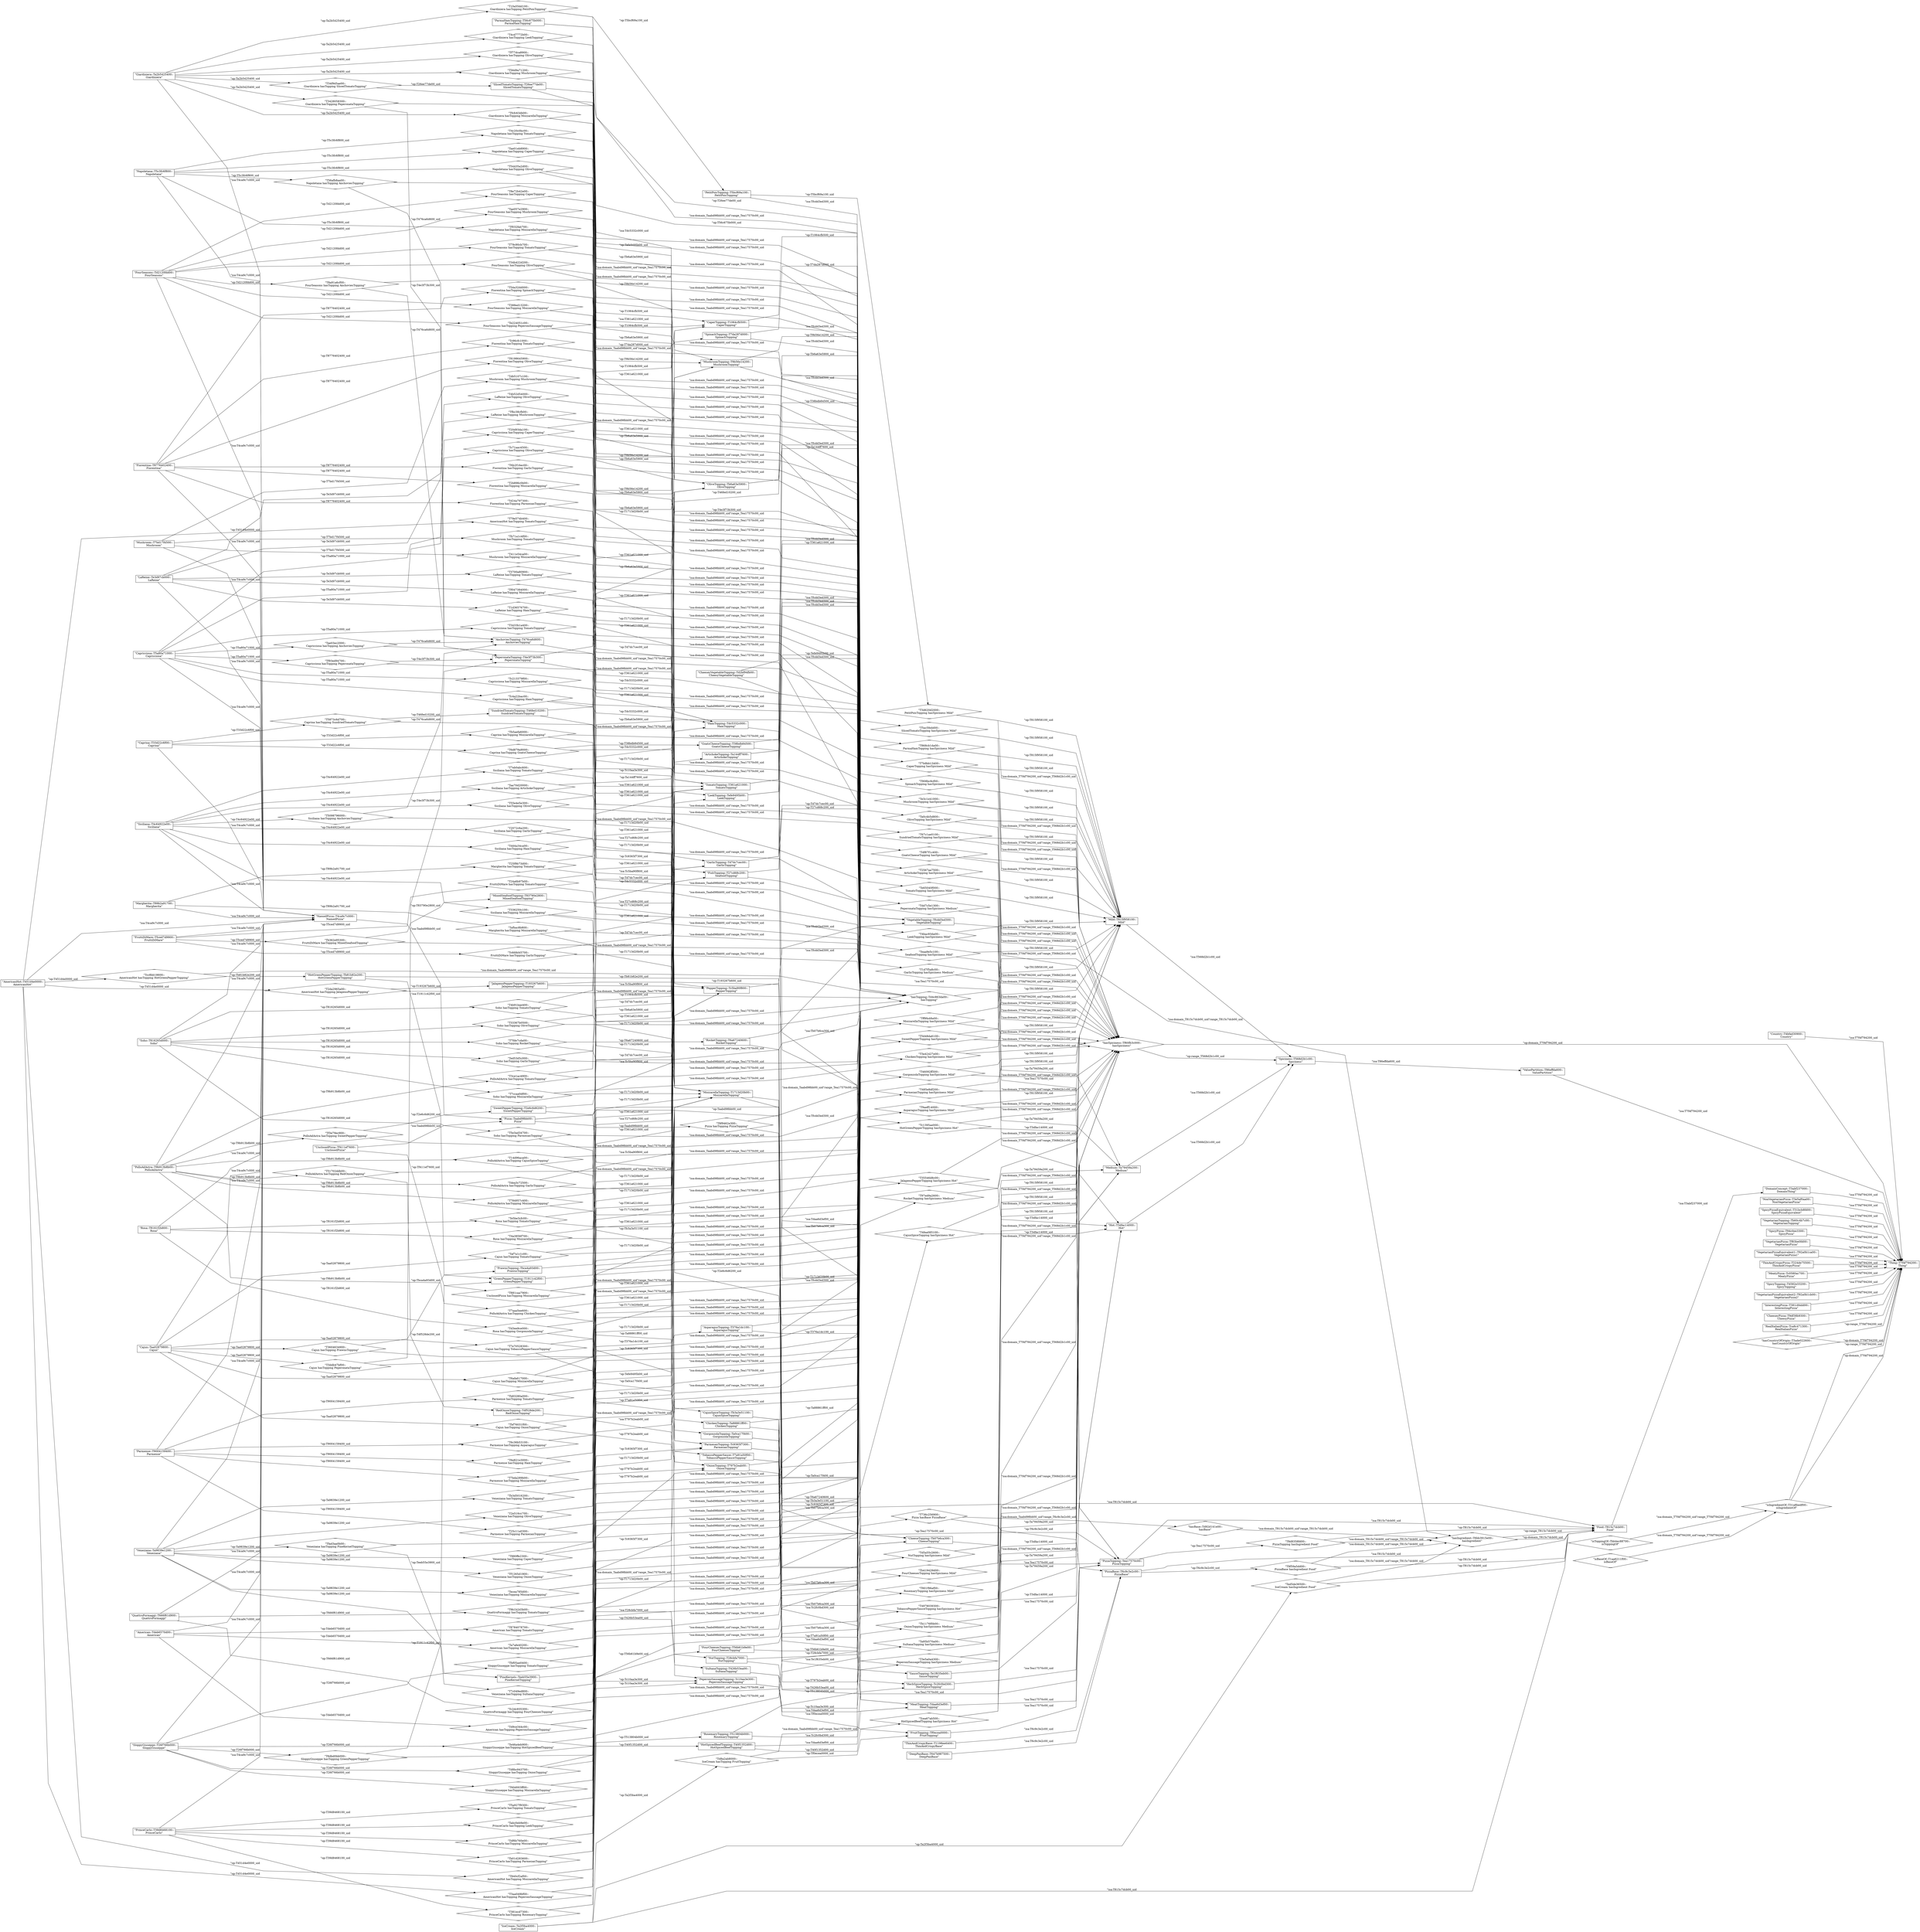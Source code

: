 digraph G {
  splines=polyline;
  rankdir=LR;
  "T7f4f794200" [ label="\"Thing::T7f4f794200::
Thing\"" shape="box" ];
  "T2e6c6d6200" [ label="\"SweetPepperTopping::T2e6c6d6200::
SweetPepperTopping\"" shape="box" ];
  "Tdaa6d3ef00" [ label="\"MeatTopping::Tdaa6d3ef00::
MeatTopping\"" shape="box" ];
  "T1064cfb500" [ label="\"CaperTopping::T1064cfb500::
CaperTopping\"" shape="box" ];
  "T476ca6d600" [ label="\"AnchoviesTopping::T476ca6d600::
AnchoviesTopping\"" shape="box" ];
  "T361a621000" [ label="\"TomatoTopping::T361a621000::
TomatoTopping\"" shape="box" ];
  "Tfcdd3ed300" [ label="\"VegetableTopping::Tfcdd3ed300::
VegetableTopping\"" shape="box" ];
  "Taabd98bb00" [ label="\"Pizza::Taabd98bb00::
Pizza\"" shape="box" ];
  "T4bfad30900" [ label="\"Country::T4bfad30900::
Country\"" shape="box" ];
  "T797b2eab00" [ label="\"OnionTopping::T797b2eab00::
OnionTopping\"" shape="box" ];
  "Tb07b6ca300" [ label="\"CheeseTopping::Tb07b6ca300::
CheeseTopping\"" shape="box" ];
  "Tb6a63e5900" [ label="\"OliveTopping::Tb6a63e5900::
OliveTopping\"" shape="box" ];
  "T1198ee6400" [ label="\"ThinAndCrispyBase::T1198ee6400::
ThinAndCrispyBase\"" shape="box" ];
  "Td2120fdd00" [ label="\"FourSeasons::Td2120fdd00::
FourSeasons\"" shape="box" ];
  "Ta79459a200" [ label="\"Medium::Ta79459a200::
Medium\"" shape="box" ];
  "T3abf237000" [ label="\"DomainConcept::T3abf237000::
DomainThing\"" shape="box" ];
  "T3e5af0aa00" [ label="\"NonVegetarianPizza::T3e5af0aa00::
NonVegetarianPizza\"" shape="box" ];
  "T31bcb8fd00" [ label="\"SpicyPizzaEquivalent::T31bcb8fd00::
SpicyPizzaEquivalent\"" shape="box" ];
  "Tb60c4b7c00" [ label="\"VegetarianTopping::Tb60c4b7c00::
VegetarianTopping\"" shape="box" ];
  "T94c0ee3300" [ label="\"SpicyPizza::T94c0ee3300::
SpicyPizza\"" shape="box" ];
  "T33d22c6f00" [ label="\"Caprina::T33d22c6f00::
Caprina\"" shape="box" ];
  "T4ca9c7c000" [ label="\"NamedPizza::T4ca9c7c000::
NamedPizza\"" shape="box" ];
  "T26ee77de00" [ label="\"SlicedTomatoTopping::T26ee77de00::
SlicedTomatoTopping\"" shape="box" ];
  "T7da287d000" [ label="\"SpinachTopping::T7da287d000::
SpinachTopping\"" shape="box" ];
  "Teeb55e3900" [ label="\"PineKernels::Teeb55e3900::
PineKernelTopping\"" shape="box" ];
  "T1713d20b00" [ label="\"MozzarellaTopping::T1713d20b00::
MozzarellaTopping\"" shape="box" ];
  "T7bd17f4500" [ label="\"Mushroom::T7bd17f4500::
Mushroom\"" shape="box" ];
  "T8776402400" [ label="\"Fiorentina::T8776402400::
Fiorentina\"" shape="box" ];
  "Ta144ff7600" [ label="\"ArtichokeTopping::Ta144ff7600::
ArtichokeTopping\"" shape="box" ];
  "Tb81b82e200" [ label="\"HotGreenPepperTopping::Tb81b82e200::
HotGreenPepperTopping\"" shape="box" ];
  "Tc5ba90f800" [ label="\"PepperTopping::Tc5ba90f800::
PepperTopping\"" shape="box" ];
  "Tf83be0fd00" [ label="\"VegetarianPizza::Tf83be0fd00::
VegetarianPizza\"" shape="box" ];
  "Tdeb6570d00" [ label="\"American::Tdeb6570d00::
American\"" shape="box" ];
  "T92a0b1ca00" [ label="\"VegetarianPizzaEquivalent1::T92a0b1ca00::
VegetarianPizza1\"" shape="box" ];
  "T224de75500" [ label="\"ThinAndCrispyPizza::T224de75500::
ThinAndCrispyPizza\"" shape="box" ];
  "Taa02879800" [ label="\"Cajun::Taa02879800::
Cajun\"" shape="box" ];
  "T4c64922e00" [ label="\"Siciliana::T4c64922e00::
Siciliana\"" shape="box" ];
  "T1911c42f00" [ label="\"GreenPepperTopping::T1911c42f00::
GreenPepperTopping\"" shape="box" ];
  "T666f61d900" [ label="\"QuattroFormaggi::T666f61d900::
QuattroFormaggi\"" shape="box" ];
  "Tc0580ac700" [ label="\"MeatyPizza::Tc0580ac700::
MeatyPizza\"" shape="box" ];
  "T39d8468100" [ label="\"PrinceCarlo::T39d8468100::
PrinceCarlo\"" shape="box" ];
  "T5c3fc6f800" [ label="\"Napoletana::T5c3fc6f800::
Napoletana\"" shape="box" ];
  "Tc10aa3e300" [ label="\"PeperoniSausageTopping::Tc10aa3e300::
PeperoniSausageTopping\"" shape="box" ];
  "T815c7dcb00" [ label="\"Food::T815c7dcb00::
Food\"" shape="box" ];
  "T6a67240600" [ label="\"RocketTopping::T6a67240600::
RocketTopping\"" shape="box" ];
  "Ta9839e1200" [ label="\"Veneziana::Ta9839e1200::
Veneziana\"" shape="box" ];
  "Ta2b5425400" [ label="\"Giardiniera::Ta2b5425400::
Giardiniera\"" shape="box" ];
  "Td2bf94fb00" [ label="\"CheeseyVegetableTopping::Td2bf94fb00::
CheesyVegetableTopping\"" shape="box" ];
  "T816265d000" [ label="\"Soho::T816265d000::
Soho\"" shape="box" ];
  "T7a91a50f00" [ label="\"TobascoPepperSauce::T7a91a50f00::
TobascoPepperSauceTopping\"" shape="box" ];
  "Tf0ecea0000" [ label="\"FruitTopping::Tf0ecea0000::
FruitTopping\"" shape="box" ];
  "T647b987500" [ label="\"DeepPanBase::T647b987500::
DeepPanBase\"" shape="box" ];
  "T4582e33200" [ label="\"SpicyTopping::T4582e33200::
SpicyTopping\"" shape="box" ];
  "T9b913b8b00" [ label="\"PolloAdAstra::T9b913b8b00::
PolloAdAstra\"" shape="box" ];
  "Tb3a3e51100" [ label="\"CajunSpiceTopping::Tb3a3e51100::
CajunSpiceTopping\"" shape="box" ];
  "T89b2a91700" [ label="\"Margherita::T89b2a91700::
Margherita\"" shape="box" ];
  "T40f1352d00" [ label="\"HotSpicedBeefTopping::T40f1352d00::
HotSpicedBeefTopping\"" shape="box" ];
  "T5a80a71000" [ label="\"Capricciosa::T5a80a71000::
Capricciosa\"" shape="box" ];
  "Tf411ef7600" [ label="\"UnclosedPizza::Tf411ef7600::
UnclosedPizza\"" shape="box" ];
  "Tc9365f7300" [ label="\"ParmesanTopping::Tc9365f7300::
ParmezanTopping\"" shape="box" ];
  "Ta2f3ba4000" [ label="\"IceCream::Ta2f3ba4000::
IceCream\"" shape="box" ];
  "T5bcf69a100" [ label="\"PetitPoisTopping::T5bcf69a100::
PetitPoisTopping\"" shape="box" ];
  "T3dfac14000" [ label="\"Hot::T3dfac14000::
Hot\"" shape="box" ];
  "T46fed10200" [ label="\"SundriedTomatoTopping::T46fed10200::
SundriedTomatoTopping\"" shape="box" ];
  "T568d2b1c00" [ label="\"Spiciness::T568d2b1c00::
Spiciness\"" shape="box" ];
  "T83790e2800" [ label="\"MixedSeafoodTopping::T83790e2800::
MixedSeafoodTopping\"" shape="box" ];
  "Tc2fc0bd300" [ label="\"HerbSpiceTopping::Tc2fc0bd300::
HerbSpiceTopping\"" shape="box" ];
  "T451d4e0000" [ label="\"AmericanHot::T451d4e0000::
AmericanHot\"" shape="box" ];
  "Ta0ca17f400" [ label="\"GorgonzolaTopping::Ta0ca17f400::
GorgonzolaTopping\"" shape="box" ];
  "Te3d97cb000" [ label="\"LaReine::Te3d97cb000::
LaReine\"" shape="box" ];
  "T92a0b1cb00" [ label="\"VegetarianPizzaEquivalent2::T92a0b1cb00::
VegetarianPizza2\"" shape="box" ];
  "T4e3f73b300" [ label="\"PeperonataTopping::T4e3f73b300::
PeperonataTopping\"" shape="box" ];
  "T9b56e14200" [ label="\"MushroomTopping::T9b56e14200::
MushroomTopping\"" shape="box" ];
  "Tbca4a93d00" [ label="\"PrawnsTopping::Tbca4a93d00::
PrawnsTopping\"" shape="box" ];
  "T513804b000" [ label="\"RosemaryTopping::T513804b000::
RosemaryTopping\"" shape="box" ];
  "T376a1dc100" [ label="\"AsparagusTopping::T376a1dc100::
AsparagusTopping\"" shape="box" ];
  "T8161f2b800" [ label="\"Rosa::T8161f2b800::
Rosa\"" shape="box" ];
  "T815f958100" [ label="\"Mild::T815f958100::
Mild\"" shape="box" ];
  "T193267b600" [ label="\"JalapenoPepperTopping::T193267b600::
JalapenoPepperTopping\"" shape="box" ];
  "T56b61b9e00" [ label="\"FourCheesesTopping::T56b61b9e00::
FourCheesesTopping\"" shape="box" ];
  "T56c675b000" [ label="\"ParmaHamTopping::T56c675b000::
ParmaHamTopping\"" shape="box" ];
  "T9004159400" [ label="\"Parmense::T9004159400::
Parmense\"" shape="box" ];
  "T86effda600" [ label="\"ValuePartition::T86effda600::
ValuePartition\"" shape="box" ];
  "Tdf528de200" [ label="\"RedOnionTopping::Tdf528de200::
RedOnionTopping\"" shape="box" ];
  "Ta88861ff00" [ label="\"ChickenTopping::Ta88861ff00::
ChickenTopping\"" shape="box" ];
  "T26f766b000" [ label="\"SloppyGiuseppe::T26f766b000::
SloppyGiuseppe\"" shape="box" ];
  "T27cd68c200" [ label="\"FishTopping::T27cd68c200::
SeafoodTopping\"" shape="box" ];
  "T38bdb84500" [ label="\"GoatsCheeseTopping::T38bdb84500::
GoatsCheeseTopping\"" shape="box" ];
  "T426b53ea00" [ label="\"SultanaTopping::T426b53ea00::
SultanaTopping\"" shape="box" ];
  "T381c84dd00" [ label="\"InterestingPizza::T381c84dd00::
InterestingPizza\"" shape="box" ];
  "Tdc5332c000" [ label="\"HamTopping::Tdc5332c000::
HamTopping\"" shape="box" ];
  "T28cbfa7000" [ label="\"NutTopping::T28cbfa7000::
NutTopping\"" shape="box" ];
  "T6c9c3e2c00" [ label="\"PizzaBase::T6c9c3e2c00::
PizzaBase\"" shape="box" ];
  "Te1f635eb00" [ label="\"SauceTopping::Te1f635eb00::
SauceTopping\"" shape="box" ];
  "Tefe9495b00" [ label="\"LeekTopping::Tefe9495b00::
LeekTopping\"" shape="box" ];
  "Tea17570c00" [ label="\"PizzaTopping::Tea17570c00::
PizzaTopping\"" shape="box" ];
  "Td7dc7cec00" [ label="\"GarlicTopping::Td7dc7cec00::
GarlicTopping\"" shape="box" ];
  "T9df38b9300" [ label="\"CheeseyPizza::T9df38b9300::
CheesyPizza\"" shape="box" ];
  "T5ced7d9900" [ label="\"FruttiDiMare::T5ced7d9900::
FruttiDiMare\"" shape="box" ];
  "Tca8c471300" [ label="\"RealItalianPizza::Tca8c471300::
RealItalianPizza\"" shape="box" ];
  "Td92d141e00" [ label="\"hasBase::Td92d141e00::
hasBase\"" shape="Mdiamond" ];
  "T3ade022600" [ label="\"hasCountryOfOrigin::T3ade022600::
hasCountryOfOrigin\"" shape="Mdiamond" ];
  "T6bb3915e00" [ label="\"hasIngredient::T6bb3915e00::
hasIngredient\"" shape="Mdiamond" ];
  "Tf60fb3c000" [ label="\"hasSpiciness::Tf60fb3c000::
hasSpiciness\"" shape="Mdiamond" ];
  "Td4c863da00" [ label="\"hasTopping::Td4c863da00::
hasTopping\"" shape="Mdiamond" ];
  "T1aa6211f00" [ label="\"isBaseOf::T1aa6211f00::
isBaseOf\"" shape="Mdiamond" ];
  "T31a8bedf00" [ label="\"isIngredientOf::T31a8bedf00::
isIngredientOf\"" shape="Mdiamond" ];
  "Tbb4ec88700" [ label="\"isToppingOf::Tbb4ec88700::
isToppingOf\"" shape="Mdiamond" ];
  "T5d48da6100" [ label="\"T5d48da6100::
SweetPepperTopping hasSpiciness Mild\"" shape="Mdiamond" ];
  "T7b9bb13400" [ label="\"T7b9bb13400::
CaperTopping hasSpiciness Mild\"" shape="Mdiamond" ];
  "Te65040f000" [ label="\"Te65040f000::
TomatoTopping hasSpiciness Mild\"" shape="Mdiamond" ];
  "T736c256900" [ label="\"T736c256900::
Pizza hasBase PizzaBase\"" shape="Mdiamond" ];
  "T8f9462e300" [ label="\"T8f9462e300::
Pizza hasTopping PizzaTopping\"" shape="Mdiamond" ];
  "Tb1176f0b00" [ label="\"Tb1176f0b00::
OnionTopping hasSpiciness Medium\"" shape="Mdiamond" ];
  "Ta0c4b5d800" [ label="\"Ta0c4b5d800::
OliveTopping hasSpiciness Mild\"" shape="Mdiamond" ];
  "T34b422d200" [ label="\"T34b422d200::
FourSeasons hasTopping OliveTopping\"" shape="Mdiamond" ];
  "T79c90cb700" [ label="\"T79c90cb700::
FourSeasons hasTopping TomatoTopping\"" shape="Mdiamond" ];
  "T8a91a6cf00" [ label="\"T8a91a6cf00::
FourSeasons hasTopping AnchoviesTopping\"" shape="Mdiamond" ];
  "Tae057e2900" [ label="\"Tae057e2900::
FourSeasons hasTopping MushroomTopping\"" shape="Mdiamond" ];
  "T8e72b42e00" [ label="\"T8e72b42e00::
FourSeasons hasTopping CaperTopping\"" shape="Mdiamond" ];
  "Te224051c00" [ label="\"Te224051c00::
FourSeasons hasTopping PeperoniSausageTopping\"" shape="Mdiamond" ];
  "T388ed13200" [ label="\"T388ed13200::
FourSeasons hasTopping MozzarellaTopping\"" shape="Mdiamond" ];
  "T6d879a9000" [ label="\"T6d879a9000::
Caprina hasTopping GoatsCheeseTopping\"" shape="Mdiamond" ];
  "Tb5aefa6000" [ label="\"Tb5aefa6000::
Caprina hasTopping MozzarellaTopping\"" shape="Mdiamond" ];
  "T5873c6d700" [ label="\"T5873c6d700::
Caprina hasTopping SundriedTomatoTopping\"" shape="Mdiamond" ];
  "T5ac5fedd00" [ label="\"T5ac5fedd00::
SlicedTomatoTopping hasSpiciness Mild\"" shape="Mdiamond" ];
  "T908bc9cf00" [ label="\"T908bc9cf00::
SpinachTopping hasSpiciness Mild\"" shape="Mdiamond" ];
  "Tff9fa48a00" [ label="\"Tff9fa48a00::
MozzarellaTopping hasSpiciness Mild\"" shape="Mdiamond" ];
  "T411e54ca00" [ label="\"T411e54ca00::
Mushroom hasTopping MozzarellaTopping\"" shape="Mdiamond" ];
  "Tdb5107c100" [ label="\"Tdb5107c100::
Mushroom hasTopping MushroomTopping\"" shape="Mdiamond" ];
  "Tb71a1c4f00" [ label="\"Tb71a1c4f00::
Mushroom hasTopping TomatoTopping\"" shape="Mdiamond" ];
  "Td24a797300" [ label="\"Td24a797300::
Fiorentina hasTopping ParmezanTopping\"" shape="Mdiamond" ];
  "T6b2f16ec00" [ label="\"T6b2f16ec00::
Fiorentina hasTopping GarlicTopping\"" shape="Mdiamond" ];
  "T54a32dd000" [ label="\"T54a32dd000::
Fiorentina hasTopping SpinachTopping\"" shape="Mdiamond" ];
  "T2b896c0b00" [ label="\"T2b896c0b00::
Fiorentina hasTopping MozzarellaTopping\"" shape="Mdiamond" ];
  "Tc96cfc1000" [ label="\"Tc96cfc1000::
Fiorentina hasTopping TomatoTopping\"" shape="Mdiamond" ];
  "T8198645900" [ label="\"T8198645900::
Fiorentina hasTopping OliveTopping\"" shape="Mdiamond" ];
  "T2567aa7500" [ label="\"T2567aa7500::
ArtichokeTopping hasSpiciness Mild\"" shape="Mdiamond" ];
  "Tc1395ae000" [ label="\"Tc1395ae000::
HotGreenPepperTopping hasSpiciness Hot\"" shape="Mdiamond" ];
  "Ta7afe40200" [ label="\"Ta7afe40200::
American hasTopping MozzarellaTopping\"" shape="Mdiamond" ];
  "T8784078700" [ label="\"T8784078700::
American hasTopping TomatoTopping\"" shape="Mdiamond" ];
  "Td9ce344c00" [ label="\"Td9ce344c00::
American hasTopping PeperoniSausageTopping\"" shape="Mdiamond" ];
  "T3604634900" [ label="\"T3604634900::
Cajun hasTopping PrawnsTopping\"" shape="Mdiamond" ];
  "T3ddb47bf00" [ label="\"T3ddb47bf00::
Cajun hasTopping PeperonataTopping\"" shape="Mdiamond" ];
  "Tbf76031f00" [ label="\"Tbf76031f00::
Cajun hasTopping OnionTopping\"" shape="Mdiamond" ];
  "T6afa617000" [ label="\"T6afa617000::
Cajun hasTopping MozzarellaTopping\"" shape="Mdiamond" ];
  "T7e70528300" [ label="\"T7e70528300::
Cajun hasTopping TobascoPepperSauceTopping\"" shape="Mdiamond" ];
  "Taf7a1c1c00" [ label="\"Taf7a1c1c00::
Cajun hasTopping TomatoTopping\"" shape="Mdiamond" ];
  "T2072c6a200" [ label="\"T2072c6a200::
Siciliana hasTopping GarlicTopping\"" shape="Mdiamond" ];
  "T336250c100" [ label="\"T336250c100::
Siciliana hasTopping MozzarellaTopping\"" shape="Mdiamond" ];
  "T55e4e5e300" [ label="\"T55e4e5e300::
Siciliana hasTopping OliveTopping\"" shape="Mdiamond" ];
  "T7eb0abc600" [ label="\"T7eb0abc600::
Siciliana hasTopping TomatoTopping\"" shape="Mdiamond" ];
  "Taa70d20000" [ label="\"Taa70d20000::
Siciliana hasTopping ArtichokeTopping\"" shape="Mdiamond" ];
  "Tdd4a34ca00" [ label="\"Tdd4a34ca00::
Siciliana hasTopping HamTopping\"" shape="Mdiamond" ];
  "T5098796000" [ label="\"T5098796000::
Siciliana hasTopping AnchoviesTopping\"" shape="Mdiamond" ];
  "T9b1b2d3b00" [ label="\"T9b1b2d3b00::
QuattroFormaggi hasTopping TomatoTopping\"" shape="Mdiamond" ];
  "Tc2dc935300" [ label="\"Tc2dc935300::
QuattroFormaggi hasTopping FourCheesesTopping\"" shape="Mdiamond" ];
  "T5a927f9300" [ label="\"T5a927f9300::
PrinceCarlo hasTopping TomatoTopping\"" shape="Mdiamond" ];
  "Tdf6b760e00" [ label="\"Tdf6b760e00::
PrinceCarlo hasTopping MozzarellaTopping\"" shape="Mdiamond" ];
  "Tb01d283600" [ label="\"Tb01d283600::
PrinceCarlo hasTopping ParmezanTopping\"" shape="Mdiamond" ];
  "Tabc0eb9e00" [ label="\"Tabc0eb9e00::
PrinceCarlo hasTopping LeekTopping\"" shape="Mdiamond" ];
  "T381ecd7300" [ label="\"T381ecd7300::
PrinceCarlo hasTopping RosemaryTopping\"" shape="Mdiamond" ];
  "Tae01eb8900" [ label="\"Tae01eb8900::
Napoletana hasTopping CaperTopping\"" shape="Mdiamond" ];
  "T56afb8aa00" [ label="\"T56afb8aa00::
Napoletana hasTopping AnchoviesTopping\"" shape="Mdiamond" ];
  "T4c20c0bc00" [ label="\"T4c20c0bc00::
Napoletana hasTopping TomatoTopping\"" shape="Mdiamond" ];
  "T54435a2d00" [ label="\"T54435a2d00::
Napoletana hasTopping OliveTopping\"" shape="Mdiamond" ];
  "Tf032fab700" [ label="\"Tf032fab700::
Napoletana hasTopping MozzarellaTopping\"" shape="Mdiamond" ];
  "T3e5a0a4300" [ label="\"T3e5a0a4300::
PeperoniSausageTopping hasSpiciness Medium\"" shape="Mdiamond" ];
  "T97ed9a2600" [ label="\"T97ed9a2600::
RocketTopping hasSpiciness Medium\"" shape="Mdiamond" ];
  "Tf1265d1900" [ label="\"Tf1265d1900::
Veneziana hasTopping OnionTopping\"" shape="Mdiamond" ];
  "T880ffe2300" [ label="\"T880ffe2300::
Veneziana hasTopping CaperTopping\"" shape="Mdiamond" ];
  "Tfad3aa0b00" [ label="\"Tfad3aa0b00::
Veneziana hasTopping PineKernelTopping\"" shape="Mdiamond" ];
  "T2e516cc700" [ label="\"T2e516cc700::
Veneziana hasTopping OliveTopping\"" shape="Mdiamond" ];
  "Tb3d5016200" [ label="\"Tb3d5016200::
Veneziana hasTopping TomatoTopping\"" shape="Mdiamond" ];
  "T7c049ed800" [ label="\"T7c049ed800::
Veneziana hasTopping SultanaTopping\"" shape="Mdiamond" ];
  "Tecea785d00" [ label="\"Tecea785d00::
Veneziana hasTopping MozzarellaTopping\"" shape="Mdiamond" ];
  "Tf77dca8900" [ label="\"Tf77dca8900::
Giardiniera hasTopping OliveTopping\"" shape="Mdiamond" ];
  "Tfcfc63db00" [ label="\"Tfcfc63db00::
Giardiniera hasTopping MozzarellaTopping\"" shape="Mdiamond" ];
  "T10a55dd100" [ label="\"T10a55dd100::
Giardiniera hasTopping PetitPoisTopping\"" shape="Mdiamond" ];
  "T4cd7772b00" [ label="\"T4cd7772b00::
Giardiniera hasTopping LeekTopping\"" shape="Mdiamond" ];
  "T56d9a71200" [ label="\"T56d9a71200::
Giardiniera hasTopping MushroomTopping\"" shape="Mdiamond" ];
  "T3428058300" [ label="\"T3428058300::
Giardiniera hasTopping PeperonataTopping\"" shape="Mdiamond" ];
  "T34f9d5ae00" [ label="\"T34f9d5ae00::
Giardiniera hasTopping SlicedTomatoTopping\"" shape="Mdiamond" ];
  "Ted53d5c000" [ label="\"Ted53d5c000::
Soho hasTopping GarlicTopping\"" shape="Mdiamond" ];
  "T33367b0500" [ label="\"T33367b0500::
Soho hasTopping OliveTopping\"" shape="Mdiamond" ];
  "T5e3ad34700" [ label="\"T5e3ad34700::
Soho hasTopping ParmezanTopping\"" shape="Mdiamond" ];
  "T7fde7cda00" [ label="\"T7fde7cda00::
Soho hasTopping RocketTopping\"" shape="Mdiamond" ];
  "T4b91bae400" [ label="\"T4b91bae400::
Soho hasTopping TomatoTopping\"" shape="Mdiamond" ];
  "T7ccaa0df00" [ label="\"T7ccaa0df00::
Soho hasTopping MozzarellaTopping\"" shape="Mdiamond" ];
  "T4978039300" [ label="\"T4978039300::
TobascoPepperSauceTopping hasSpiciness Hot\"" shape="Mdiamond" ];
  "Tdea3c72500" [ label="\"Tdea3c72500::
PolloAdAstra hasTopping GarlicTopping\"" shape="Mdiamond" ];
  "Tf3e79ec900" [ label="\"Tf3e79ec900::
PolloAdAstra hasTopping SweetPepperTopping\"" shape="Mdiamond" ];
  "T51702ddb00" [ label="\"T51702ddb00::
PolloAdAstra hasTopping RedOnionTopping\"" shape="Mdiamond" ];
  "T784957c400" [ label="\"T784957c400::
PolloAdAstra hasTopping MozzarellaTopping\"" shape="Mdiamond" ];
  "T7aaa5ee600" [ label="\"T7aaa5ee600::
PolloAdAstra hasTopping ChickenTopping\"" shape="Mdiamond" ];
  "T3ce1ac4900" [ label="\"T3ce1ac4900::
PolloAdAstra hasTopping TomatoTopping\"" shape="Mdiamond" ];
  "T14d96aca00" [ label="\"T14d96aca00::
PolloAdAstra hasTopping CajunSpiceTopping\"" shape="Mdiamond" ];
  "T4fea085100" [ label="\"T4fea085100::
CajunSpiceTopping hasSpiciness Hot\"" shape="Mdiamond" ];
  "T25f9b73d00" [ label="\"T25f9b73d00::
Margherita hasTopping TomatoTopping\"" shape="Mdiamond" ];
  "Tafbac8b800" [ label="\"Tafbac8b800::
Margherita hasTopping MozzarellaTopping\"" shape="Mdiamond" ];
  "Tcea67ab500" [ label="\"Tcea67ab500::
HotSpicedBeefTopping hasSpiciness Hot\"" shape="Mdiamond" ];
  "Tc71aac4500" [ label="\"Tc71aac4500::
Capricciosa hasTopping OliveTopping\"" shape="Mdiamond" ];
  "Tc4a22bac00" [ label="\"Tc4a22bac00::
Capricciosa hasTopping HamTopping\"" shape="Mdiamond" ];
  "Tc213379f00" [ label="\"Tc213379f00::
Capricciosa hasTopping MozzarellaTopping\"" shape="Mdiamond" ];
  "T20d93da100" [ label="\"T20d93da100::
Capricciosa hasTopping CaperTopping\"" shape="Mdiamond" ];
  "T3433b1a400" [ label="\"T3433b1a400::
Capricciosa hasTopping TomatoTopping\"" shape="Mdiamond" ];
  "Tae03ec2000" [ label="\"Tae03ec2000::
Capricciosa hasTopping AnchoviesTopping\"" shape="Mdiamond" ];
  "Tf93ed94700" [ label="\"Tf93ed94700::
Capricciosa hasTopping PeperonataTopping\"" shape="Mdiamond" ];
  "T881caa7900" [ label="\"T881caa7900::
UnclosedPizza hasTopping MozzarellaTopping\"" shape="Mdiamond" ];
  "T485e8df200" [ label="\"T485e8df200::
ParmezanTopping hasSpiciness Mild\"" shape="Mdiamond" ];
  "Td8a2ab8000" [ label="\"Td8a2ab8000::
IceCream hasTopping FruitTopping\"" shape="Mdiamond" ];
  "Ted5de36500" [ label="\"Ted5de36500::
IceCream hasIngredient Food\"" shape="Mdiamond" ];
  "T3d620d2000" [ label="\"T3d620d2000::
PetitPoisTopping hasSpiciness Mild\"" shape="Mdiamond" ];
  "T67c1ae0100" [ label="\"T67c1ae0100::
SundriedTomatoTopping hasSpiciness Mild\"" shape="Mdiamond" ];
  "T2da2965a00" [ label="\"T2da2965a00::
AmericanHot hasTopping JalapenoPepperTopping\"" shape="Mdiamond" ];
  "T840cf2af00" [ label="\"T840cf2af00::
AmericanHot hasTopping MozzarellaTopping\"" shape="Mdiamond" ];
  "T79e574b400" [ label="\"T79e574b400::
AmericanHot hasTopping TomatoTopping\"" shape="Mdiamond" ];
  "T3aa049bf00" [ label="\"T3aa049bf00::
AmericanHot hasTopping PeperoniSausageTopping\"" shape="Mdiamond" ];
  "Tcc8bb18600" [ label="\"Tcc8bb18600::
AmericanHot hasTopping HotGreenPepperTopping\"" shape="Mdiamond" ];
  "T46092ff300" [ label="\"T46092ff300::
GorgonzolaTopping hasSpiciness Mild\"" shape="Mdiamond" ];
  "T3700a80900" [ label="\"T3700a80900::
LaReine hasTopping TomatoTopping\"" shape="Mdiamond" ];
  "Tfbc38cfb00" [ label="\"Tfbc38cfb00::
LaReine hasTopping MushroomTopping\"" shape="Mdiamond" ];
  "T4b52d54000" [ label="\"T4b52d54000::
LaReine hasTopping OliveTopping\"" shape="Mdiamond" ];
  "T1d36576700" [ label="\"T1d36576700::
LaReine hasTopping HamTopping\"" shape="Mdiamond" ];
  "Tf047384000" [ label="\"Tf047384000::
LaReine hasTopping MozzarellaTopping\"" shape="Mdiamond" ];
  "Tdd7c5e1300" [ label="\"Tdd7c5e1300::
PeperonataTopping hasSpiciness Medium\"" shape="Mdiamond" ];
  "Te3c1e41000" [ label="\"Te3c1e41000::
MushroomTopping hasSpiciness Mild\"" shape="Mdiamond" ];
  "T801f96af00" [ label="\"T801f96af00::
RosemaryTopping hasSpiciness Mild\"" shape="Mdiamond" ];
  "T9aeff14000" [ label="\"T9aeff14000::
AsparagusTopping hasSpiciness Mild\"" shape="Mdiamond" ];
  "T4a3856f700" [ label="\"T4a3856f700::
Rosa hasTopping MozzarellaTopping\"" shape="Mdiamond" ];
  "Td3ee9ce000" [ label="\"Td3ee9ce000::
Rosa hasTopping GorgonzolaTopping\"" shape="Mdiamond" ];
  "Te5be3cfc00" [ label="\"Te5be3cfc00::
Rosa hasTopping TomatoTopping\"" shape="Mdiamond" ];
  "T35546d8c00" [ label="\"T35546d8c00::
JalapenoPepperTopping hasSpiciness Hot\"" shape="Mdiamond" ];
  "Tb419429d00" [ label="\"Tb419429d00::
FourCheesesTopping hasSpiciness Mild\"" shape="Mdiamond" ];
  "T868cb1da00" [ label="\"T868cb1da00::
ParmaHamTopping hasSpiciness Mild\"" shape="Mdiamond" ];
  "T25c11a0300" [ label="\"T25c11a0300::
Parmense hasTopping ParmezanTopping\"" shape="Mdiamond" ];
  "Tb83280a000" [ label="\"Tb83280a000::
Parmense hasTopping TomatoTopping\"" shape="Mdiamond" ];
  "T6e821e3000" [ label="\"T6e821e3000::
Parmense hasTopping HamTopping\"" shape="Mdiamond" ];
  "T6c36b53100" [ label="\"T6c36b53100::
Parmense hasTopping AsparagusTopping\"" shape="Mdiamond" ];
  "T7bda289b00" [ label="\"T7bda289b00::
Parmense hasTopping MozzarellaTopping\"" shape="Mdiamond" ];
  "T3e42427e00" [ label="\"T3e42427e00::
ChickenTopping hasSpiciness Mild\"" shape="Mdiamond" ];
  "Te46a4eb900" [ label="\"Te46a4eb900::
SloppyGiuseppe hasTopping HotSpicedBeefTopping\"" shape="Mdiamond" ];
  "Td8bc943700" [ label="\"Td8bc943700::
SloppyGiuseppe hasTopping OnionTopping\"" shape="Mdiamond" ];
  "T60d003ff00" [ label="\"T60d003ff00::
SloppyGiuseppe hasTopping MozzarellaTopping\"" shape="Mdiamond" ];
  "T6dbd0bb000" [ label="\"T6dbd0bb000::
SloppyGiuseppe hasTopping GreenPepperTopping\"" shape="Mdiamond" ];
  "Tbf05ae0400" [ label="\"Tbf05ae0400::
SloppyGiuseppe hasTopping TomatoTopping\"" shape="Mdiamond" ];
  "Teaa9e5c100" [ label="\"Teaa9e5c100::
SeafoodTopping hasSpiciness Mild\"" shape="Mdiamond" ];
  "Tdf87f1c400" [ label="\"Tdf87f1c400::
GoatsCheeseTopping hasSpiciness Mild\"" shape="Mdiamond" ];
  "Ta95b570a00" [ label="\"Ta95b570a00::
SultanaTopping hasSpiciness Medium\"" shape="Mdiamond" ];
  "Td5a55c2600" [ label="\"Td5a55c2600::
NutTopping hasSpiciness Mild\"" shape="Mdiamond" ];
  "T9f59a5dd00" [ label="\"T9f59a5dd00::
PizzaBase hasIngredient Food\"" shape="Mdiamond" ];
  "T4bac93da00" [ label="\"T4bac93da00::
LeekTopping hasSpiciness Mild\"" shape="Mdiamond" ];
  "T8d8358fd00" [ label="\"T8d8358fd00::
PizzaTopping hasIngredient Food\"" shape="Mdiamond" ];
  "T1d7f5a8c00" [ label="\"T1d7f5a8c00::
GarlicTopping hasSpiciness Medium\"" shape="Mdiamond" ];
  "Tc668d45700" [ label="\"Tc668d45700::
FruttiDiMare hasTopping GarlicTopping\"" shape="Mdiamond" ];
  "T24a6b97b00" [ label="\"T24a6b97b00::
FruttiDiMare hasTopping TomatoTopping\"" shape="Mdiamond" ];
  "Tb362e95300" [ label="\"Tb362e95300::
FruttiDiMare hasTopping MixedSeafoodTopping\"" shape="Mdiamond" ];
  "T4bfad30900" -> "T7f4f794200" [ label="\"isa:T7f4f794200_uid" ];
  "T3abf237000" -> "T7f4f794200" [ label="\"isa:T7f4f794200_uid" ];
  "T3e5af0aa00" -> "T7f4f794200" [ label="\"isa:T7f4f794200_uid" ];
  "T31bcb8fd00" -> "T7f4f794200" [ label="\"isa:T7f4f794200_uid" ];
  "Tb60c4b7c00" -> "T7f4f794200" [ label="\"isa:T7f4f794200_uid" ];
  "T94c0ee3300" -> "T7f4f794200" [ label="\"isa:T7f4f794200_uid" ];
  "Tf83be0fd00" -> "T7f4f794200" [ label="\"isa:T7f4f794200_uid" ];
  "T92a0b1ca00" -> "T7f4f794200" [ label="\"isa:T7f4f794200_uid" ];
  "T224de75500" -> "T7f4f794200" [ label="\"isa:T7f4f794200_uid" ];
  "Tc0580ac700" -> "T7f4f794200" [ label="\"isa:T7f4f794200_uid" ];
  "T4582e33200" -> "T7f4f794200" [ label="\"isa:T7f4f794200_uid" ];
  "T92a0b1cb00" -> "T7f4f794200" [ label="\"isa:T7f4f794200_uid" ];
  "T86effda600" -> "T7f4f794200" [ label="\"isa:T7f4f794200_uid" ];
  "T381c84dd00" -> "T7f4f794200" [ label="\"isa:T7f4f794200_uid" ];
  "T9df38b9300" -> "T7f4f794200" [ label="\"isa:T7f4f794200_uid" ];
  "Tca8c471300" -> "T7f4f794200" [ label="\"isa:T7f4f794200_uid" ];
  "T9b913b8b00" -> "T4ca9c7c000" [ label="\"isa:T4ca9c7c000_uid" ];
  "T3dfac14000" -> "T568d2b1c00" [ label="\"isa:T568d2b1c00_uid" ];
  "Tdc5332c000" -> "Tdaa6d3ef00" [ label="\"isa:Tdaa6d3ef00_uid" ];
  "T5bcf69a100" -> "Tfcdd3ed300" [ label="\"isa:Tfcdd3ed300_uid" ];
  "Ta88861ff00" -> "Tdaa6d3ef00" [ label="\"isa:Tdaa6d3ef00_uid" ];
  "T46fed10200" -> "T361a621000" [ label="\"isa:T361a621000_uid" ];
  "Td7dc7cec00" -> "Tfcdd3ed300" [ label="\"isa:Tfcdd3ed300_uid" ];
  "T376a1dc100" -> "Tfcdd3ed300" [ label="\"isa:Tfcdd3ed300_uid" ];
  "Tefe9495b00" -> "Tfcdd3ed300" [ label="\"isa:Tfcdd3ed300_uid" ];
  "T6a67240600" -> "Tfcdd3ed300" [ label="\"isa:Tfcdd3ed300_uid" ];
  "Te3d97cb000" -> "T4ca9c7c000" [ label="\"isa:T4ca9c7c000_uid" ];
  "T815c7dcb00" -> "T3abf237000" [ label="\"isa:T3abf237000_uid" ];
  "T5a80a71000" -> "T4ca9c7c000" [ label="\"isa:T4ca9c7c000_uid" ];
  "T7a91a50f00" -> "Te1f635eb00" [ label="\"isa:Te1f635eb00_uid" ];
  "T56b61b9e00" -> "Tb07b6ca300" [ label="\"isa:Tb07b6ca300_uid" ];
  "Tdaa6d3ef00" -> "Tea17570c00" [ label="\"isa:Tea17570c00_uid" ];
  "T39d8468100" -> "T4ca9c7c000" [ label="\"isa:T4ca9c7c000_uid" ];
  "T1713d20b00" -> "Tb07b6ca300" [ label="\"isa:Tb07b6ca300_uid" ];
  "T7bd17f4500" -> "T4ca9c7c000" [ label="\"isa:T4ca9c7c000_uid" ];
  "T4ca9c7c000" -> "Taabd98bb00" [ label="\"isa:Taabd98bb00_uid" ];
  "Taabd98bb00" -> "T815c7dcb00" [ label="\"isa:T815c7dcb00_uid" ];
  "T9b56e14200" -> "Tfcdd3ed300" [ label="\"isa:Tfcdd3ed300_uid" ];
  "T1198ee6400" -> "T6c9c3e2c00" [ label="\"isa:T6c9c3e2c00_uid" ];
  "T83790e2800" -> "T27cd68c200" [ label="\"isa:T27cd68c200_uid" ];
  "Ta2b5425400" -> "T4ca9c7c000" [ label="\"isa:T4ca9c7c000_uid" ];
  "Tf0ecea0000" -> "Tea17570c00" [ label="\"isa:Tea17570c00_uid" ];
  "Tb81b82e200" -> "T1911c42f00" [ label="\"isa:T1911c42f00_uid" ];
  "Te1f635eb00" -> "Tea17570c00" [ label="\"isa:Tea17570c00_uid" ];
  "T426b53ea00" -> "Tf0ecea0000" [ label="\"isa:Tf0ecea0000_uid" ];
  "T1064cfb500" -> "Tfcdd3ed300" [ label="\"isa:Tfcdd3ed300_uid" ];
  "T5ced7d9900" -> "T4ca9c7c000" [ label="\"isa:T4ca9c7c000_uid" ];
  "Teeb55e3900" -> "T28cbfa7000" [ label="\"isa:T28cbfa7000_uid" ];
  "Ta2f3ba4000" -> "T815c7dcb00" [ label="\"isa:T815c7dcb00_uid" ];
  "Tfcdd3ed300" -> "Tea17570c00" [ label="\"isa:Tea17570c00_uid" ];
  "Taa02879800" -> "T4ca9c7c000" [ label="\"isa:T4ca9c7c000_uid" ];
  "Tdeb6570d00" -> "T4ca9c7c000" [ label="\"isa:T4ca9c7c000_uid" ];
  "T8776402400" -> "T4ca9c7c000" [ label="\"isa:T4ca9c7c000_uid" ];
  "T797b2eab00" -> "Tfcdd3ed300" [ label="\"isa:Tfcdd3ed300_uid" ];
  "T7da287d000" -> "Tfcdd3ed300" [ label="\"isa:Tfcdd3ed300_uid" ];
  "T568d2b1c00" -> "T86effda600" [ label="\"isa:T86effda600_uid" ];
  "T9004159400" -> "T4ca9c7c000" [ label="\"isa:T4ca9c7c000_uid" ];
  "T4c64922e00" -> "T4ca9c7c000" [ label="\"isa:T4ca9c7c000_uid" ];
  "Tc10aa3e300" -> "Tdaa6d3ef00" [ label="\"isa:Tdaa6d3ef00_uid" ];
  "T38bdb84500" -> "Tb07b6ca300" [ label="\"isa:Tb07b6ca300_uid" ];
  "Tb07b6ca300" -> "Tea17570c00" [ label="\"isa:Tea17570c00_uid" ];
  "T5c3fc6f800" -> "T4ca9c7c000" [ label="\"isa:T4ca9c7c000_uid" ];
  "T1911c42f00" -> "Tc5ba90f800" [ label="\"isa:Tc5ba90f800_uid" ];
  "Tdf528de200" -> "T797b2eab00" [ label="\"isa:T797b2eab00_uid" ];
  "Td2120fdd00" -> "T4ca9c7c000" [ label="\"isa:T4ca9c7c000_uid" ];
  "T815f958100" -> "T568d2b1c00" [ label="\"isa:T568d2b1c00_uid" ];
  "Ta0ca17f400" -> "Tb07b6ca300" [ label="\"isa:Tb07b6ca300_uid" ];
  "Tb6a63e5900" -> "Tfcdd3ed300" [ label="\"isa:Tfcdd3ed300_uid" ];
  "T666f61d900" -> "T4ca9c7c000" [ label="\"isa:T4ca9c7c000_uid" ];
  "T4e3f73b300" -> "Tc5ba90f800" [ label="\"isa:Tc5ba90f800_uid" ];
  "T361a621000" -> "Tfcdd3ed300" [ label="\"isa:Tfcdd3ed300_uid" ];
  "T40f1352d00" -> "Tdaa6d3ef00" [ label="\"isa:Tdaa6d3ef00_uid" ];
  "Td2bf94fb00" -> "Tfcdd3ed300" [ label="\"isa:Tfcdd3ed300_uid" ];
  "Tc2fc0bd300" -> "Tea17570c00" [ label="\"isa:Tea17570c00_uid" ];
  "T2e6c6d6200" -> "Tc5ba90f800" [ label="\"isa:Tc5ba90f800_uid" ];
  "T6c9c3e2c00" -> "T815c7dcb00" [ label="\"isa:T815c7dcb00_uid" ];
  "T28cbfa7000" -> "Tea17570c00" [ label="\"isa:Tea17570c00_uid" ];
  "T451d4e0000" -> "T4ca9c7c000" [ label="\"isa:T4ca9c7c000_uid" ];
  "T8161f2b800" -> "T4ca9c7c000" [ label="\"isa:T4ca9c7c000_uid" ];
  "T33d22c6f00" -> "T4ca9c7c000" [ label="\"isa:T4ca9c7c000_uid" ];
  "Tb3a3e51100" -> "Tc2fc0bd300" [ label="\"isa:Tc2fc0bd300_uid" ];
  "Tf411ef7600" -> "Taabd98bb00" [ label="\"isa:Taabd98bb00_uid" ];
  "Tbca4a93d00" -> "T27cd68c200" [ label="\"isa:T27cd68c200_uid" ];
  "T816265d000" -> "T4ca9c7c000" [ label="\"isa:T4ca9c7c000_uid" ];
  "Tea17570c00" -> "T815c7dcb00" [ label="\"isa:T815c7dcb00_uid" ];
  "Td2bf94fb00" -> "Tb07b6ca300" [ label="\"isa:Tb07b6ca300_uid" ];
  "T89b2a91700" -> "T4ca9c7c000" [ label="\"isa:T4ca9c7c000_uid" ];
  "T26ee77de00" -> "T361a621000" [ label="\"isa:T361a621000_uid" ];
  "T647b987500" -> "T6c9c3e2c00" [ label="\"isa:T6c9c3e2c00_uid" ];
  "T476ca6d600" -> "T27cd68c200" [ label="\"isa:T27cd68c200_uid" ];
  "T56c675b000" -> "Tdc5332c000" [ label="\"isa:Tdc5332c000_uid" ];
  "T193267b600" -> "Tc5ba90f800" [ label="\"isa:Tc5ba90f800_uid" ];
  "Ta9839e1200" -> "T4ca9c7c000" [ label="\"isa:T4ca9c7c000_uid" ];
  "Tc5ba90f800" -> "Tfcdd3ed300" [ label="\"isa:Tfcdd3ed300_uid" ];
  "T513804b000" -> "Tc2fc0bd300" [ label="\"isa:Tc2fc0bd300_uid" ];
  "Ta144ff7600" -> "Tfcdd3ed300" [ label="\"isa:Tfcdd3ed300_uid" ];
  "T26f766b000" -> "T4ca9c7c000" [ label="\"isa:T4ca9c7c000_uid" ];
  "Tc9365f7300" -> "Tb07b6ca300" [ label="\"isa:Tb07b6ca300_uid" ];
  "Ta79459a200" -> "T568d2b1c00" [ label="\"isa:T568d2b1c00_uid" ];
  "T27cd68c200" -> "Tea17570c00" [ label="\"isa:Tea17570c00_uid" ];
  "Td92d141e00" -> "T6bb3915e00" [ label="\"isa:domain_T815c7dcb00_uid\"range_T815c7dcb00_uid" ];
  "T3ade022600" -> "T7f4f794200" [ label="\"op:domain_T7f4f794200_uid" ];
  "T3ade022600" -> "T7f4f794200" [ label="\"op:range_T7f4f794200_uid" ];
  "T6bb3915e00" -> "T815c7dcb00" [ label="\"op:domain_T815c7dcb00_uid" ];
  "T6bb3915e00" -> "T815c7dcb00" [ label="\"op:range_T815c7dcb00_uid" ];
  "Tf60fb3c000" -> "T7f4f794200" [ label="\"op:domain_T7f4f794200_uid" ];
  "Tf60fb3c000" -> "T568d2b1c00" [ label="\"op:range_T568d2b1c00_uid" ];
  "Td4c863da00" -> "T6bb3915e00" [ label="\"isa:domain_T815c7dcb00_uid\"range_T815c7dcb00_uid" ];
  "T1aa6211f00" -> "T31a8bedf00" [ label="\"isa:domain_T7f4f794200_uid\"range_T7f4f794200_uid" ];
  "T31a8bedf00" -> "T7f4f794200" [ label="\"op:domain_T7f4f794200_uid" ];
  "T31a8bedf00" -> "T7f4f794200" [ label="\"op:range_T7f4f794200_uid" ];
  "Tbb4ec88700" -> "T31a8bedf00" [ label="\"isa:domain_T7f4f794200_uid\"range_T7f4f794200_uid" ];
  "T2e6c6d6200" -> "T5d48da6100" [ label="\"op:T2e6c6d6200_uid" ];
  "T5d48da6100" -> "T815f958100" [ label="\"op:T815f958100_uid" ];
  "T5d48da6100" -> "Tf60fb3c000" [ label="\"isa:domain_T7f4f794200_uid\"range_T568d2b1c00_uid" ];
  "T1064cfb500" -> "T7b9bb13400" [ label="\"op:T1064cfb500_uid" ];
  "T7b9bb13400" -> "T815f958100" [ label="\"op:T815f958100_uid" ];
  "T7b9bb13400" -> "Tf60fb3c000" [ label="\"isa:domain_T7f4f794200_uid\"range_T568d2b1c00_uid" ];
  "T361a621000" -> "Te65040f000" [ label="\"op:T361a621000_uid" ];
  "Te65040f000" -> "T815f958100" [ label="\"op:T815f958100_uid" ];
  "Te65040f000" -> "Tf60fb3c000" [ label="\"isa:domain_T7f4f794200_uid\"range_T568d2b1c00_uid" ];
  "Taabd98bb00" -> "T736c256900" [ label="\"op:Taabd98bb00_uid" ];
  "T736c256900" -> "T6c9c3e2c00" [ label="\"op:T6c9c3e2c00_uid" ];
  "T736c256900" -> "Td92d141e00" [ label="\"isa:domain_Taabd98bb00_uid\"range_T6c9c3e2c00_uid" ];
  "Taabd98bb00" -> "T8f9462e300" [ label="\"op:Taabd98bb00_uid" ];
  "T8f9462e300" -> "Tea17570c00" [ label="\"op:Tea17570c00_uid" ];
  "T8f9462e300" -> "Td4c863da00" [ label="\"isa:domain_Taabd98bb00_uid\"range_Tea17570c00_uid" ];
  "T797b2eab00" -> "Tb1176f0b00" [ label="\"op:T797b2eab00_uid" ];
  "Tb1176f0b00" -> "Ta79459a200" [ label="\"op:Ta79459a200_uid" ];
  "Tb1176f0b00" -> "Tf60fb3c000" [ label="\"isa:domain_T7f4f794200_uid\"range_T568d2b1c00_uid" ];
  "Tb6a63e5900" -> "Ta0c4b5d800" [ label="\"op:Tb6a63e5900_uid" ];
  "Ta0c4b5d800" -> "T815f958100" [ label="\"op:T815f958100_uid" ];
  "Ta0c4b5d800" -> "Tf60fb3c000" [ label="\"isa:domain_T7f4f794200_uid\"range_T568d2b1c00_uid" ];
  "Td2120fdd00" -> "T34b422d200" [ label="\"op:Td2120fdd00_uid" ];
  "T34b422d200" -> "Tb6a63e5900" [ label="\"op:Tb6a63e5900_uid" ];
  "T34b422d200" -> "Td4c863da00" [ label="\"isa:domain_Taabd98bb00_uid\"range_Tea17570c00_uid" ];
  "Td2120fdd00" -> "T79c90cb700" [ label="\"op:Td2120fdd00_uid" ];
  "T79c90cb700" -> "T361a621000" [ label="\"op:T361a621000_uid" ];
  "T79c90cb700" -> "Td4c863da00" [ label="\"isa:domain_Taabd98bb00_uid\"range_Tea17570c00_uid" ];
  "Td2120fdd00" -> "T8a91a6cf00" [ label="\"op:Td2120fdd00_uid" ];
  "T8a91a6cf00" -> "T476ca6d600" [ label="\"op:T476ca6d600_uid" ];
  "T8a91a6cf00" -> "Td4c863da00" [ label="\"isa:domain_Taabd98bb00_uid\"range_Tea17570c00_uid" ];
  "Td2120fdd00" -> "Tae057e2900" [ label="\"op:Td2120fdd00_uid" ];
  "Tae057e2900" -> "T9b56e14200" [ label="\"op:T9b56e14200_uid" ];
  "Tae057e2900" -> "Td4c863da00" [ label="\"isa:domain_Taabd98bb00_uid\"range_Tea17570c00_uid" ];
  "Td2120fdd00" -> "T8e72b42e00" [ label="\"op:Td2120fdd00_uid" ];
  "T8e72b42e00" -> "T1064cfb500" [ label="\"op:T1064cfb500_uid" ];
  "T8e72b42e00" -> "Td4c863da00" [ label="\"isa:domain_Taabd98bb00_uid\"range_Tea17570c00_uid" ];
  "Td2120fdd00" -> "Te224051c00" [ label="\"op:Td2120fdd00_uid" ];
  "Te224051c00" -> "Tc10aa3e300" [ label="\"op:Tc10aa3e300_uid" ];
  "Te224051c00" -> "Td4c863da00" [ label="\"isa:domain_Taabd98bb00_uid\"range_Tea17570c00_uid" ];
  "Td2120fdd00" -> "T388ed13200" [ label="\"op:Td2120fdd00_uid" ];
  "T388ed13200" -> "T1713d20b00" [ label="\"op:T1713d20b00_uid" ];
  "T388ed13200" -> "Td4c863da00" [ label="\"isa:domain_Taabd98bb00_uid\"range_Tea17570c00_uid" ];
  "T33d22c6f00" -> "T6d879a9000" [ label="\"op:T33d22c6f00_uid" ];
  "T6d879a9000" -> "T38bdb84500" [ label="\"op:T38bdb84500_uid" ];
  "T6d879a9000" -> "Td4c863da00" [ label="\"isa:domain_Taabd98bb00_uid\"range_Tea17570c00_uid" ];
  "T33d22c6f00" -> "Tb5aefa6000" [ label="\"op:T33d22c6f00_uid" ];
  "Tb5aefa6000" -> "T1713d20b00" [ label="\"op:T1713d20b00_uid" ];
  "Tb5aefa6000" -> "Td4c863da00" [ label="\"isa:domain_Taabd98bb00_uid\"range_Tea17570c00_uid" ];
  "T33d22c6f00" -> "T5873c6d700" [ label="\"op:T33d22c6f00_uid" ];
  "T5873c6d700" -> "T46fed10200" [ label="\"op:T46fed10200_uid" ];
  "T5873c6d700" -> "Td4c863da00" [ label="\"isa:domain_Taabd98bb00_uid\"range_Tea17570c00_uid" ];
  "T26ee77de00" -> "T5ac5fedd00" [ label="\"op:T26ee77de00_uid" ];
  "T5ac5fedd00" -> "T815f958100" [ label="\"op:T815f958100_uid" ];
  "T5ac5fedd00" -> "Tf60fb3c000" [ label="\"isa:domain_T7f4f794200_uid\"range_T568d2b1c00_uid" ];
  "T7da287d000" -> "T908bc9cf00" [ label="\"op:T7da287d000_uid" ];
  "T908bc9cf00" -> "T815f958100" [ label="\"op:T815f958100_uid" ];
  "T908bc9cf00" -> "Tf60fb3c000" [ label="\"isa:domain_T7f4f794200_uid\"range_T568d2b1c00_uid" ];
  "T1713d20b00" -> "Tff9fa48a00" [ label="\"op:T1713d20b00_uid" ];
  "Tff9fa48a00" -> "T815f958100" [ label="\"op:T815f958100_uid" ];
  "Tff9fa48a00" -> "Tf60fb3c000" [ label="\"isa:domain_T7f4f794200_uid\"range_T568d2b1c00_uid" ];
  "T7bd17f4500" -> "T411e54ca00" [ label="\"op:T7bd17f4500_uid" ];
  "T411e54ca00" -> "T1713d20b00" [ label="\"op:T1713d20b00_uid" ];
  "T411e54ca00" -> "Td4c863da00" [ label="\"isa:domain_Taabd98bb00_uid\"range_Tea17570c00_uid" ];
  "T7bd17f4500" -> "Tdb5107c100" [ label="\"op:T7bd17f4500_uid" ];
  "Tdb5107c100" -> "T9b56e14200" [ label="\"op:T9b56e14200_uid" ];
  "Tdb5107c100" -> "Td4c863da00" [ label="\"isa:domain_Taabd98bb00_uid\"range_Tea17570c00_uid" ];
  "T7bd17f4500" -> "Tb71a1c4f00" [ label="\"op:T7bd17f4500_uid" ];
  "Tb71a1c4f00" -> "T361a621000" [ label="\"op:T361a621000_uid" ];
  "Tb71a1c4f00" -> "Td4c863da00" [ label="\"isa:domain_Taabd98bb00_uid\"range_Tea17570c00_uid" ];
  "T8776402400" -> "Td24a797300" [ label="\"op:T8776402400_uid" ];
  "Td24a797300" -> "Tc9365f7300" [ label="\"op:Tc9365f7300_uid" ];
  "Td24a797300" -> "Td4c863da00" [ label="\"isa:domain_Taabd98bb00_uid\"range_Tea17570c00_uid" ];
  "T8776402400" -> "T6b2f16ec00" [ label="\"op:T8776402400_uid" ];
  "T6b2f16ec00" -> "Td7dc7cec00" [ label="\"op:Td7dc7cec00_uid" ];
  "T6b2f16ec00" -> "Td4c863da00" [ label="\"isa:domain_Taabd98bb00_uid\"range_Tea17570c00_uid" ];
  "T8776402400" -> "T54a32dd000" [ label="\"op:T8776402400_uid" ];
  "T54a32dd000" -> "T7da287d000" [ label="\"op:T7da287d000_uid" ];
  "T54a32dd000" -> "Td4c863da00" [ label="\"isa:domain_Taabd98bb00_uid\"range_Tea17570c00_uid" ];
  "T8776402400" -> "T2b896c0b00" [ label="\"op:T8776402400_uid" ];
  "T2b896c0b00" -> "T1713d20b00" [ label="\"op:T1713d20b00_uid" ];
  "T2b896c0b00" -> "Td4c863da00" [ label="\"isa:domain_Taabd98bb00_uid\"range_Tea17570c00_uid" ];
  "T8776402400" -> "Tc96cfc1000" [ label="\"op:T8776402400_uid" ];
  "Tc96cfc1000" -> "T361a621000" [ label="\"op:T361a621000_uid" ];
  "Tc96cfc1000" -> "Td4c863da00" [ label="\"isa:domain_Taabd98bb00_uid\"range_Tea17570c00_uid" ];
  "T8776402400" -> "T8198645900" [ label="\"op:T8776402400_uid" ];
  "T8198645900" -> "Tb6a63e5900" [ label="\"op:Tb6a63e5900_uid" ];
  "T8198645900" -> "Td4c863da00" [ label="\"isa:domain_Taabd98bb00_uid\"range_Tea17570c00_uid" ];
  "Ta144ff7600" -> "T2567aa7500" [ label="\"op:Ta144ff7600_uid" ];
  "T2567aa7500" -> "T815f958100" [ label="\"op:T815f958100_uid" ];
  "T2567aa7500" -> "Tf60fb3c000" [ label="\"isa:domain_T7f4f794200_uid\"range_T568d2b1c00_uid" ];
  "Tb81b82e200" -> "Tc1395ae000" [ label="\"op:Tb81b82e200_uid" ];
  "Tc1395ae000" -> "T3dfac14000" [ label="\"op:T3dfac14000_uid" ];
  "Tc1395ae000" -> "Tf60fb3c000" [ label="\"isa:domain_T7f4f794200_uid\"range_T568d2b1c00_uid" ];
  "Tdeb6570d00" -> "Ta7afe40200" [ label="\"op:Tdeb6570d00_uid" ];
  "Ta7afe40200" -> "T1713d20b00" [ label="\"op:T1713d20b00_uid" ];
  "Ta7afe40200" -> "Td4c863da00" [ label="\"isa:domain_Taabd98bb00_uid\"range_Tea17570c00_uid" ];
  "Tdeb6570d00" -> "T8784078700" [ label="\"op:Tdeb6570d00_uid" ];
  "T8784078700" -> "T361a621000" [ label="\"op:T361a621000_uid" ];
  "T8784078700" -> "Td4c863da00" [ label="\"isa:domain_Taabd98bb00_uid\"range_Tea17570c00_uid" ];
  "Tdeb6570d00" -> "Td9ce344c00" [ label="\"op:Tdeb6570d00_uid" ];
  "Td9ce344c00" -> "Tc10aa3e300" [ label="\"op:Tc10aa3e300_uid" ];
  "Td9ce344c00" -> "Td4c863da00" [ label="\"isa:domain_Taabd98bb00_uid\"range_Tea17570c00_uid" ];
  "Taa02879800" -> "T3604634900" [ label="\"op:Taa02879800_uid" ];
  "T3604634900" -> "Tbca4a93d00" [ label="\"op:Tbca4a93d00_uid" ];
  "T3604634900" -> "Td4c863da00" [ label="\"isa:domain_Taabd98bb00_uid\"range_Tea17570c00_uid" ];
  "Taa02879800" -> "T3ddb47bf00" [ label="\"op:Taa02879800_uid" ];
  "T3ddb47bf00" -> "T4e3f73b300" [ label="\"op:T4e3f73b300_uid" ];
  "T3ddb47bf00" -> "Td4c863da00" [ label="\"isa:domain_Taabd98bb00_uid\"range_Tea17570c00_uid" ];
  "Taa02879800" -> "Tbf76031f00" [ label="\"op:Taa02879800_uid" ];
  "Tbf76031f00" -> "T797b2eab00" [ label="\"op:T797b2eab00_uid" ];
  "Tbf76031f00" -> "Td4c863da00" [ label="\"isa:domain_Taabd98bb00_uid\"range_Tea17570c00_uid" ];
  "Taa02879800" -> "T6afa617000" [ label="\"op:Taa02879800_uid" ];
  "T6afa617000" -> "T1713d20b00" [ label="\"op:T1713d20b00_uid" ];
  "T6afa617000" -> "Td4c863da00" [ label="\"isa:domain_Taabd98bb00_uid\"range_Tea17570c00_uid" ];
  "Taa02879800" -> "T7e70528300" [ label="\"op:Taa02879800_uid" ];
  "T7e70528300" -> "T7a91a50f00" [ label="\"op:T7a91a50f00_uid" ];
  "T7e70528300" -> "Td4c863da00" [ label="\"isa:domain_Taabd98bb00_uid\"range_Tea17570c00_uid" ];
  "Taa02879800" -> "Taf7a1c1c00" [ label="\"op:Taa02879800_uid" ];
  "Taf7a1c1c00" -> "T361a621000" [ label="\"op:T361a621000_uid" ];
  "Taf7a1c1c00" -> "Td4c863da00" [ label="\"isa:domain_Taabd98bb00_uid\"range_Tea17570c00_uid" ];
  "T4c64922e00" -> "T2072c6a200" [ label="\"op:T4c64922e00_uid" ];
  "T2072c6a200" -> "Td7dc7cec00" [ label="\"op:Td7dc7cec00_uid" ];
  "T2072c6a200" -> "Td4c863da00" [ label="\"isa:domain_Taabd98bb00_uid\"range_Tea17570c00_uid" ];
  "T4c64922e00" -> "T336250c100" [ label="\"op:T4c64922e00_uid" ];
  "T336250c100" -> "T1713d20b00" [ label="\"op:T1713d20b00_uid" ];
  "T336250c100" -> "Td4c863da00" [ label="\"isa:domain_Taabd98bb00_uid\"range_Tea17570c00_uid" ];
  "T4c64922e00" -> "T55e4e5e300" [ label="\"op:T4c64922e00_uid" ];
  "T55e4e5e300" -> "Tb6a63e5900" [ label="\"op:Tb6a63e5900_uid" ];
  "T55e4e5e300" -> "Td4c863da00" [ label="\"isa:domain_Taabd98bb00_uid\"range_Tea17570c00_uid" ];
  "T4c64922e00" -> "T7eb0abc600" [ label="\"op:T4c64922e00_uid" ];
  "T7eb0abc600" -> "T361a621000" [ label="\"op:T361a621000_uid" ];
  "T7eb0abc600" -> "Td4c863da00" [ label="\"isa:domain_Taabd98bb00_uid\"range_Tea17570c00_uid" ];
  "T4c64922e00" -> "Taa70d20000" [ label="\"op:T4c64922e00_uid" ];
  "Taa70d20000" -> "Ta144ff7600" [ label="\"op:Ta144ff7600_uid" ];
  "Taa70d20000" -> "Td4c863da00" [ label="\"isa:domain_Taabd98bb00_uid\"range_Tea17570c00_uid" ];
  "T4c64922e00" -> "Tdd4a34ca00" [ label="\"op:T4c64922e00_uid" ];
  "Tdd4a34ca00" -> "Tdc5332c000" [ label="\"op:Tdc5332c000_uid" ];
  "Tdd4a34ca00" -> "Td4c863da00" [ label="\"isa:domain_Taabd98bb00_uid\"range_Tea17570c00_uid" ];
  "T4c64922e00" -> "T5098796000" [ label="\"op:T4c64922e00_uid" ];
  "T5098796000" -> "T476ca6d600" [ label="\"op:T476ca6d600_uid" ];
  "T5098796000" -> "Td4c863da00" [ label="\"isa:domain_Taabd98bb00_uid\"range_Tea17570c00_uid" ];
  "T666f61d900" -> "T9b1b2d3b00" [ label="\"op:T666f61d900_uid" ];
  "T9b1b2d3b00" -> "T361a621000" [ label="\"op:T361a621000_uid" ];
  "T9b1b2d3b00" -> "Td4c863da00" [ label="\"isa:domain_Taabd98bb00_uid\"range_Tea17570c00_uid" ];
  "T666f61d900" -> "Tc2dc935300" [ label="\"op:T666f61d900_uid" ];
  "Tc2dc935300" -> "T56b61b9e00" [ label="\"op:T56b61b9e00_uid" ];
  "Tc2dc935300" -> "Td4c863da00" [ label="\"isa:domain_Taabd98bb00_uid\"range_Tea17570c00_uid" ];
  "T39d8468100" -> "T5a927f9300" [ label="\"op:T39d8468100_uid" ];
  "T5a927f9300" -> "T361a621000" [ label="\"op:T361a621000_uid" ];
  "T5a927f9300" -> "Td4c863da00" [ label="\"isa:domain_Taabd98bb00_uid\"range_Tea17570c00_uid" ];
  "T39d8468100" -> "Tdf6b760e00" [ label="\"op:T39d8468100_uid" ];
  "Tdf6b760e00" -> "T1713d20b00" [ label="\"op:T1713d20b00_uid" ];
  "Tdf6b760e00" -> "Td4c863da00" [ label="\"isa:domain_Taabd98bb00_uid\"range_Tea17570c00_uid" ];
  "T39d8468100" -> "Tb01d283600" [ label="\"op:T39d8468100_uid" ];
  "Tb01d283600" -> "Tc9365f7300" [ label="\"op:Tc9365f7300_uid" ];
  "Tb01d283600" -> "Td4c863da00" [ label="\"isa:domain_Taabd98bb00_uid\"range_Tea17570c00_uid" ];
  "T39d8468100" -> "Tabc0eb9e00" [ label="\"op:T39d8468100_uid" ];
  "Tabc0eb9e00" -> "Tefe9495b00" [ label="\"op:Tefe9495b00_uid" ];
  "Tabc0eb9e00" -> "Td4c863da00" [ label="\"isa:domain_Taabd98bb00_uid\"range_Tea17570c00_uid" ];
  "T39d8468100" -> "T381ecd7300" [ label="\"op:T39d8468100_uid" ];
  "T381ecd7300" -> "T513804b000" [ label="\"op:T513804b000_uid" ];
  "T381ecd7300" -> "Td4c863da00" [ label="\"isa:domain_Taabd98bb00_uid\"range_Tea17570c00_uid" ];
  "T5c3fc6f800" -> "Tae01eb8900" [ label="\"op:T5c3fc6f800_uid" ];
  "Tae01eb8900" -> "T1064cfb500" [ label="\"op:T1064cfb500_uid" ];
  "Tae01eb8900" -> "Td4c863da00" [ label="\"isa:domain_Taabd98bb00_uid\"range_Tea17570c00_uid" ];
  "T5c3fc6f800" -> "T56afb8aa00" [ label="\"op:T5c3fc6f800_uid" ];
  "T56afb8aa00" -> "T476ca6d600" [ label="\"op:T476ca6d600_uid" ];
  "T56afb8aa00" -> "Td4c863da00" [ label="\"isa:domain_Taabd98bb00_uid\"range_Tea17570c00_uid" ];
  "T5c3fc6f800" -> "T4c20c0bc00" [ label="\"op:T5c3fc6f800_uid" ];
  "T4c20c0bc00" -> "T361a621000" [ label="\"op:T361a621000_uid" ];
  "T4c20c0bc00" -> "Td4c863da00" [ label="\"isa:domain_Taabd98bb00_uid\"range_Tea17570c00_uid" ];
  "T5c3fc6f800" -> "T54435a2d00" [ label="\"op:T5c3fc6f800_uid" ];
  "T54435a2d00" -> "Tb6a63e5900" [ label="\"op:Tb6a63e5900_uid" ];
  "T54435a2d00" -> "Td4c863da00" [ label="\"isa:domain_Taabd98bb00_uid\"range_Tea17570c00_uid" ];
  "T5c3fc6f800" -> "Tf032fab700" [ label="\"op:T5c3fc6f800_uid" ];
  "Tf032fab700" -> "T1713d20b00" [ label="\"op:T1713d20b00_uid" ];
  "Tf032fab700" -> "Td4c863da00" [ label="\"isa:domain_Taabd98bb00_uid\"range_Tea17570c00_uid" ];
  "Tc10aa3e300" -> "T3e5a0a4300" [ label="\"op:Tc10aa3e300_uid" ];
  "T3e5a0a4300" -> "Ta79459a200" [ label="\"op:Ta79459a200_uid" ];
  "T3e5a0a4300" -> "Tf60fb3c000" [ label="\"isa:domain_T7f4f794200_uid\"range_T568d2b1c00_uid" ];
  "T6a67240600" -> "T97ed9a2600" [ label="\"op:T6a67240600_uid" ];
  "T97ed9a2600" -> "Ta79459a200" [ label="\"op:Ta79459a200_uid" ];
  "T97ed9a2600" -> "Tf60fb3c000" [ label="\"isa:domain_T7f4f794200_uid\"range_T568d2b1c00_uid" ];
  "Ta9839e1200" -> "Tf1265d1900" [ label="\"op:Ta9839e1200_uid" ];
  "Tf1265d1900" -> "T797b2eab00" [ label="\"op:T797b2eab00_uid" ];
  "Tf1265d1900" -> "Td4c863da00" [ label="\"isa:domain_Taabd98bb00_uid\"range_Tea17570c00_uid" ];
  "Ta9839e1200" -> "T880ffe2300" [ label="\"op:Ta9839e1200_uid" ];
  "T880ffe2300" -> "T1064cfb500" [ label="\"op:T1064cfb500_uid" ];
  "T880ffe2300" -> "Td4c863da00" [ label="\"isa:domain_Taabd98bb00_uid\"range_Tea17570c00_uid" ];
  "Ta9839e1200" -> "Tfad3aa0b00" [ label="\"op:Ta9839e1200_uid" ];
  "Tfad3aa0b00" -> "Teeb55e3900" [ label="\"op:Teeb55e3900_uid" ];
  "Tfad3aa0b00" -> "Td4c863da00" [ label="\"isa:domain_Taabd98bb00_uid\"range_Tea17570c00_uid" ];
  "Ta9839e1200" -> "T2e516cc700" [ label="\"op:Ta9839e1200_uid" ];
  "T2e516cc700" -> "Tb6a63e5900" [ label="\"op:Tb6a63e5900_uid" ];
  "T2e516cc700" -> "Td4c863da00" [ label="\"isa:domain_Taabd98bb00_uid\"range_Tea17570c00_uid" ];
  "Ta9839e1200" -> "Tb3d5016200" [ label="\"op:Ta9839e1200_uid" ];
  "Tb3d5016200" -> "T361a621000" [ label="\"op:T361a621000_uid" ];
  "Tb3d5016200" -> "Td4c863da00" [ label="\"isa:domain_Taabd98bb00_uid\"range_Tea17570c00_uid" ];
  "Ta9839e1200" -> "T7c049ed800" [ label="\"op:Ta9839e1200_uid" ];
  "T7c049ed800" -> "T426b53ea00" [ label="\"op:T426b53ea00_uid" ];
  "T7c049ed800" -> "Td4c863da00" [ label="\"isa:domain_Taabd98bb00_uid\"range_Tea17570c00_uid" ];
  "Ta9839e1200" -> "Tecea785d00" [ label="\"op:Ta9839e1200_uid" ];
  "Tecea785d00" -> "T1713d20b00" [ label="\"op:T1713d20b00_uid" ];
  "Tecea785d00" -> "Td4c863da00" [ label="\"isa:domain_Taabd98bb00_uid\"range_Tea17570c00_uid" ];
  "Ta2b5425400" -> "Tf77dca8900" [ label="\"op:Ta2b5425400_uid" ];
  "Tf77dca8900" -> "Tb6a63e5900" [ label="\"op:Tb6a63e5900_uid" ];
  "Tf77dca8900" -> "Td4c863da00" [ label="\"isa:domain_Taabd98bb00_uid\"range_Tea17570c00_uid" ];
  "Ta2b5425400" -> "Tfcfc63db00" [ label="\"op:Ta2b5425400_uid" ];
  "Tfcfc63db00" -> "T1713d20b00" [ label="\"op:T1713d20b00_uid" ];
  "Tfcfc63db00" -> "Td4c863da00" [ label="\"isa:domain_Taabd98bb00_uid\"range_Tea17570c00_uid" ];
  "Ta2b5425400" -> "T10a55dd100" [ label="\"op:Ta2b5425400_uid" ];
  "T10a55dd100" -> "T5bcf69a100" [ label="\"op:T5bcf69a100_uid" ];
  "T10a55dd100" -> "Td4c863da00" [ label="\"isa:domain_Taabd98bb00_uid\"range_Tea17570c00_uid" ];
  "Ta2b5425400" -> "T4cd7772b00" [ label="\"op:Ta2b5425400_uid" ];
  "T4cd7772b00" -> "Tefe9495b00" [ label="\"op:Tefe9495b00_uid" ];
  "T4cd7772b00" -> "Td4c863da00" [ label="\"isa:domain_Taabd98bb00_uid\"range_Tea17570c00_uid" ];
  "Ta2b5425400" -> "T56d9a71200" [ label="\"op:Ta2b5425400_uid" ];
  "T56d9a71200" -> "T9b56e14200" [ label="\"op:T9b56e14200_uid" ];
  "T56d9a71200" -> "Td4c863da00" [ label="\"isa:domain_Taabd98bb00_uid\"range_Tea17570c00_uid" ];
  "Ta2b5425400" -> "T3428058300" [ label="\"op:Ta2b5425400_uid" ];
  "T3428058300" -> "T4e3f73b300" [ label="\"op:T4e3f73b300_uid" ];
  "T3428058300" -> "Td4c863da00" [ label="\"isa:domain_Taabd98bb00_uid\"range_Tea17570c00_uid" ];
  "Ta2b5425400" -> "T34f9d5ae00" [ label="\"op:Ta2b5425400_uid" ];
  "T34f9d5ae00" -> "T26ee77de00" [ label="\"op:T26ee77de00_uid" ];
  "T34f9d5ae00" -> "Td4c863da00" [ label="\"isa:domain_Taabd98bb00_uid\"range_Tea17570c00_uid" ];
  "T816265d000" -> "Ted53d5c000" [ label="\"op:T816265d000_uid" ];
  "Ted53d5c000" -> "Td7dc7cec00" [ label="\"op:Td7dc7cec00_uid" ];
  "Ted53d5c000" -> "Td4c863da00" [ label="\"isa:domain_Taabd98bb00_uid\"range_Tea17570c00_uid" ];
  "T816265d000" -> "T33367b0500" [ label="\"op:T816265d000_uid" ];
  "T33367b0500" -> "Tb6a63e5900" [ label="\"op:Tb6a63e5900_uid" ];
  "T33367b0500" -> "Td4c863da00" [ label="\"isa:domain_Taabd98bb00_uid\"range_Tea17570c00_uid" ];
  "T816265d000" -> "T5e3ad34700" [ label="\"op:T816265d000_uid" ];
  "T5e3ad34700" -> "Tc9365f7300" [ label="\"op:Tc9365f7300_uid" ];
  "T5e3ad34700" -> "Td4c863da00" [ label="\"isa:domain_Taabd98bb00_uid\"range_Tea17570c00_uid" ];
  "T816265d000" -> "T7fde7cda00" [ label="\"op:T816265d000_uid" ];
  "T7fde7cda00" -> "T6a67240600" [ label="\"op:T6a67240600_uid" ];
  "T7fde7cda00" -> "Td4c863da00" [ label="\"isa:domain_Taabd98bb00_uid\"range_Tea17570c00_uid" ];
  "T816265d000" -> "T4b91bae400" [ label="\"op:T816265d000_uid" ];
  "T4b91bae400" -> "T361a621000" [ label="\"op:T361a621000_uid" ];
  "T4b91bae400" -> "Td4c863da00" [ label="\"isa:domain_Taabd98bb00_uid\"range_Tea17570c00_uid" ];
  "T816265d000" -> "T7ccaa0df00" [ label="\"op:T816265d000_uid" ];
  "T7ccaa0df00" -> "T1713d20b00" [ label="\"op:T1713d20b00_uid" ];
  "T7ccaa0df00" -> "Td4c863da00" [ label="\"isa:domain_Taabd98bb00_uid\"range_Tea17570c00_uid" ];
  "T7a91a50f00" -> "T4978039300" [ label="\"op:T7a91a50f00_uid" ];
  "T4978039300" -> "T3dfac14000" [ label="\"op:T3dfac14000_uid" ];
  "T4978039300" -> "Tf60fb3c000" [ label="\"isa:domain_T7f4f794200_uid\"range_T568d2b1c00_uid" ];
  "T9b913b8b00" -> "Tdea3c72500" [ label="\"op:T9b913b8b00_uid" ];
  "Tdea3c72500" -> "Td7dc7cec00" [ label="\"op:Td7dc7cec00_uid" ];
  "Tdea3c72500" -> "Td4c863da00" [ label="\"isa:domain_Taabd98bb00_uid\"range_Tea17570c00_uid" ];
  "T9b913b8b00" -> "Tf3e79ec900" [ label="\"op:T9b913b8b00_uid" ];
  "Tf3e79ec900" -> "T2e6c6d6200" [ label="\"op:T2e6c6d6200_uid" ];
  "Tf3e79ec900" -> "Td4c863da00" [ label="\"isa:domain_Taabd98bb00_uid\"range_Tea17570c00_uid" ];
  "T9b913b8b00" -> "T51702ddb00" [ label="\"op:T9b913b8b00_uid" ];
  "T51702ddb00" -> "Tdf528de200" [ label="\"op:Tdf528de200_uid" ];
  "T51702ddb00" -> "Td4c863da00" [ label="\"isa:domain_Taabd98bb00_uid\"range_Tea17570c00_uid" ];
  "T9b913b8b00" -> "T784957c400" [ label="\"op:T9b913b8b00_uid" ];
  "T784957c400" -> "T1713d20b00" [ label="\"op:T1713d20b00_uid" ];
  "T784957c400" -> "Td4c863da00" [ label="\"isa:domain_Taabd98bb00_uid\"range_Tea17570c00_uid" ];
  "T9b913b8b00" -> "T7aaa5ee600" [ label="\"op:T9b913b8b00_uid" ];
  "T7aaa5ee600" -> "Ta88861ff00" [ label="\"op:Ta88861ff00_uid" ];
  "T7aaa5ee600" -> "Td4c863da00" [ label="\"isa:domain_Taabd98bb00_uid\"range_Tea17570c00_uid" ];
  "T9b913b8b00" -> "T3ce1ac4900" [ label="\"op:T9b913b8b00_uid" ];
  "T3ce1ac4900" -> "T361a621000" [ label="\"op:T361a621000_uid" ];
  "T3ce1ac4900" -> "Td4c863da00" [ label="\"isa:domain_Taabd98bb00_uid\"range_Tea17570c00_uid" ];
  "T9b913b8b00" -> "T14d96aca00" [ label="\"op:T9b913b8b00_uid" ];
  "T14d96aca00" -> "Tb3a3e51100" [ label="\"op:Tb3a3e51100_uid" ];
  "T14d96aca00" -> "Td4c863da00" [ label="\"isa:domain_Taabd98bb00_uid\"range_Tea17570c00_uid" ];
  "Tb3a3e51100" -> "T4fea085100" [ label="\"op:Tb3a3e51100_uid" ];
  "T4fea085100" -> "T3dfac14000" [ label="\"op:T3dfac14000_uid" ];
  "T4fea085100" -> "Tf60fb3c000" [ label="\"isa:domain_T7f4f794200_uid\"range_T568d2b1c00_uid" ];
  "T89b2a91700" -> "T25f9b73d00" [ label="\"op:T89b2a91700_uid" ];
  "T25f9b73d00" -> "T361a621000" [ label="\"op:T361a621000_uid" ];
  "T25f9b73d00" -> "Td4c863da00" [ label="\"isa:domain_Taabd98bb00_uid\"range_Tea17570c00_uid" ];
  "T89b2a91700" -> "Tafbac8b800" [ label="\"op:T89b2a91700_uid" ];
  "Tafbac8b800" -> "T1713d20b00" [ label="\"op:T1713d20b00_uid" ];
  "Tafbac8b800" -> "Td4c863da00" [ label="\"isa:domain_Taabd98bb00_uid\"range_Tea17570c00_uid" ];
  "T40f1352d00" -> "Tcea67ab500" [ label="\"op:T40f1352d00_uid" ];
  "Tcea67ab500" -> "T3dfac14000" [ label="\"op:T3dfac14000_uid" ];
  "Tcea67ab500" -> "Tf60fb3c000" [ label="\"isa:domain_T7f4f794200_uid\"range_T568d2b1c00_uid" ];
  "T5a80a71000" -> "Tc71aac4500" [ label="\"op:T5a80a71000_uid" ];
  "Tc71aac4500" -> "Tb6a63e5900" [ label="\"op:Tb6a63e5900_uid" ];
  "Tc71aac4500" -> "Td4c863da00" [ label="\"isa:domain_Taabd98bb00_uid\"range_Tea17570c00_uid" ];
  "T5a80a71000" -> "Tc4a22bac00" [ label="\"op:T5a80a71000_uid" ];
  "Tc4a22bac00" -> "Tdc5332c000" [ label="\"op:Tdc5332c000_uid" ];
  "Tc4a22bac00" -> "Td4c863da00" [ label="\"isa:domain_Taabd98bb00_uid\"range_Tea17570c00_uid" ];
  "T5a80a71000" -> "Tc213379f00" [ label="\"op:T5a80a71000_uid" ];
  "Tc213379f00" -> "T1713d20b00" [ label="\"op:T1713d20b00_uid" ];
  "Tc213379f00" -> "Td4c863da00" [ label="\"isa:domain_Taabd98bb00_uid\"range_Tea17570c00_uid" ];
  "T5a80a71000" -> "T20d93da100" [ label="\"op:T5a80a71000_uid" ];
  "T20d93da100" -> "T1064cfb500" [ label="\"op:T1064cfb500_uid" ];
  "T20d93da100" -> "Td4c863da00" [ label="\"isa:domain_Taabd98bb00_uid\"range_Tea17570c00_uid" ];
  "T5a80a71000" -> "T3433b1a400" [ label="\"op:T5a80a71000_uid" ];
  "T3433b1a400" -> "T361a621000" [ label="\"op:T361a621000_uid" ];
  "T3433b1a400" -> "Td4c863da00" [ label="\"isa:domain_Taabd98bb00_uid\"range_Tea17570c00_uid" ];
  "T5a80a71000" -> "Tae03ec2000" [ label="\"op:T5a80a71000_uid" ];
  "Tae03ec2000" -> "T476ca6d600" [ label="\"op:T476ca6d600_uid" ];
  "Tae03ec2000" -> "Td4c863da00" [ label="\"isa:domain_Taabd98bb00_uid\"range_Tea17570c00_uid" ];
  "T5a80a71000" -> "Tf93ed94700" [ label="\"op:T5a80a71000_uid" ];
  "Tf93ed94700" -> "T4e3f73b300" [ label="\"op:T4e3f73b300_uid" ];
  "Tf93ed94700" -> "Td4c863da00" [ label="\"isa:domain_Taabd98bb00_uid\"range_Tea17570c00_uid" ];
  "Tf411ef7600" -> "T881caa7900" [ label="\"op:Tf411ef7600_uid" ];
  "T881caa7900" -> "T1713d20b00" [ label="\"op:T1713d20b00_uid" ];
  "T881caa7900" -> "Td4c863da00" [ label="\"isa:domain_Taabd98bb00_uid\"range_Tea17570c00_uid" ];
  "Tc9365f7300" -> "T485e8df200" [ label="\"op:Tc9365f7300_uid" ];
  "T485e8df200" -> "T815f958100" [ label="\"op:T815f958100_uid" ];
  "T485e8df200" -> "Tf60fb3c000" [ label="\"isa:domain_T7f4f794200_uid\"range_T568d2b1c00_uid" ];
  "Ta2f3ba4000" -> "Td8a2ab8000" [ label="\"op:Ta2f3ba4000_uid" ];
  "Td8a2ab8000" -> "Tf0ecea0000" [ label="\"op:Tf0ecea0000_uid" ];
  "Td8a2ab8000" -> "Td4c863da00" [ label="\"isa:domain_Taabd98bb00_uid\"range_Tea17570c00_uid" ];
  "Ta2f3ba4000" -> "Ted5de36500" [ label="\"op:Ta2f3ba4000_uid" ];
  "Ted5de36500" -> "T815c7dcb00" [ label="\"op:T815c7dcb00_uid" ];
  "Ted5de36500" -> "T6bb3915e00" [ label="\"isa:domain_T815c7dcb00_uid\"range_T815c7dcb00_uid" ];
  "T5bcf69a100" -> "T3d620d2000" [ label="\"op:T5bcf69a100_uid" ];
  "T3d620d2000" -> "T815f958100" [ label="\"op:T815f958100_uid" ];
  "T3d620d2000" -> "Tf60fb3c000" [ label="\"isa:domain_T7f4f794200_uid\"range_T568d2b1c00_uid" ];
  "T46fed10200" -> "T67c1ae0100" [ label="\"op:T46fed10200_uid" ];
  "T67c1ae0100" -> "T815f958100" [ label="\"op:T815f958100_uid" ];
  "T67c1ae0100" -> "Tf60fb3c000" [ label="\"isa:domain_T7f4f794200_uid\"range_T568d2b1c00_uid" ];
  "T451d4e0000" -> "T2da2965a00" [ label="\"op:T451d4e0000_uid" ];
  "T2da2965a00" -> "T193267b600" [ label="\"op:T193267b600_uid" ];
  "T2da2965a00" -> "Td4c863da00" [ label="\"isa:domain_Taabd98bb00_uid\"range_Tea17570c00_uid" ];
  "T451d4e0000" -> "T840cf2af00" [ label="\"op:T451d4e0000_uid" ];
  "T840cf2af00" -> "T1713d20b00" [ label="\"op:T1713d20b00_uid" ];
  "T840cf2af00" -> "Td4c863da00" [ label="\"isa:domain_Taabd98bb00_uid\"range_Tea17570c00_uid" ];
  "T451d4e0000" -> "T79e574b400" [ label="\"op:T451d4e0000_uid" ];
  "T79e574b400" -> "T361a621000" [ label="\"op:T361a621000_uid" ];
  "T79e574b400" -> "Td4c863da00" [ label="\"isa:domain_Taabd98bb00_uid\"range_Tea17570c00_uid" ];
  "T451d4e0000" -> "T3aa049bf00" [ label="\"op:T451d4e0000_uid" ];
  "T3aa049bf00" -> "Tc10aa3e300" [ label="\"op:Tc10aa3e300_uid" ];
  "T3aa049bf00" -> "Td4c863da00" [ label="\"isa:domain_Taabd98bb00_uid\"range_Tea17570c00_uid" ];
  "T451d4e0000" -> "Tcc8bb18600" [ label="\"op:T451d4e0000_uid" ];
  "Tcc8bb18600" -> "Tb81b82e200" [ label="\"op:Tb81b82e200_uid" ];
  "Tcc8bb18600" -> "Td4c863da00" [ label="\"isa:domain_Taabd98bb00_uid\"range_Tea17570c00_uid" ];
  "Ta0ca17f400" -> "T46092ff300" [ label="\"op:Ta0ca17f400_uid" ];
  "T46092ff300" -> "T815f958100" [ label="\"op:T815f958100_uid" ];
  "T46092ff300" -> "Tf60fb3c000" [ label="\"isa:domain_T7f4f794200_uid\"range_T568d2b1c00_uid" ];
  "Te3d97cb000" -> "T3700a80900" [ label="\"op:Te3d97cb000_uid" ];
  "T3700a80900" -> "T361a621000" [ label="\"op:T361a621000_uid" ];
  "T3700a80900" -> "Td4c863da00" [ label="\"isa:domain_Taabd98bb00_uid\"range_Tea17570c00_uid" ];
  "Te3d97cb000" -> "Tfbc38cfb00" [ label="\"op:Te3d97cb000_uid" ];
  "Tfbc38cfb00" -> "T9b56e14200" [ label="\"op:T9b56e14200_uid" ];
  "Tfbc38cfb00" -> "Td4c863da00" [ label="\"isa:domain_Taabd98bb00_uid\"range_Tea17570c00_uid" ];
  "Te3d97cb000" -> "T4b52d54000" [ label="\"op:Te3d97cb000_uid" ];
  "T4b52d54000" -> "Tb6a63e5900" [ label="\"op:Tb6a63e5900_uid" ];
  "T4b52d54000" -> "Td4c863da00" [ label="\"isa:domain_Taabd98bb00_uid\"range_Tea17570c00_uid" ];
  "Te3d97cb000" -> "T1d36576700" [ label="\"op:Te3d97cb000_uid" ];
  "T1d36576700" -> "Tdc5332c000" [ label="\"op:Tdc5332c000_uid" ];
  "T1d36576700" -> "Td4c863da00" [ label="\"isa:domain_Taabd98bb00_uid\"range_Tea17570c00_uid" ];
  "Te3d97cb000" -> "Tf047384000" [ label="\"op:Te3d97cb000_uid" ];
  "Tf047384000" -> "T1713d20b00" [ label="\"op:T1713d20b00_uid" ];
  "Tf047384000" -> "Td4c863da00" [ label="\"isa:domain_Taabd98bb00_uid\"range_Tea17570c00_uid" ];
  "T4e3f73b300" -> "Tdd7c5e1300" [ label="\"op:T4e3f73b300_uid" ];
  "Tdd7c5e1300" -> "Ta79459a200" [ label="\"op:Ta79459a200_uid" ];
  "Tdd7c5e1300" -> "Tf60fb3c000" [ label="\"isa:domain_T7f4f794200_uid\"range_T568d2b1c00_uid" ];
  "T9b56e14200" -> "Te3c1e41000" [ label="\"op:T9b56e14200_uid" ];
  "Te3c1e41000" -> "T815f958100" [ label="\"op:T815f958100_uid" ];
  "Te3c1e41000" -> "Tf60fb3c000" [ label="\"isa:domain_T7f4f794200_uid\"range_T568d2b1c00_uid" ];
  "T513804b000" -> "T801f96af00" [ label="\"op:T513804b000_uid" ];
  "T801f96af00" -> "T815f958100" [ label="\"op:T815f958100_uid" ];
  "T801f96af00" -> "Tf60fb3c000" [ label="\"isa:domain_T7f4f794200_uid\"range_T568d2b1c00_uid" ];
  "T376a1dc100" -> "T9aeff14000" [ label="\"op:T376a1dc100_uid" ];
  "T9aeff14000" -> "T815f958100" [ label="\"op:T815f958100_uid" ];
  "T9aeff14000" -> "Tf60fb3c000" [ label="\"isa:domain_T7f4f794200_uid\"range_T568d2b1c00_uid" ];
  "T8161f2b800" -> "T4a3856f700" [ label="\"op:T8161f2b800_uid" ];
  "T4a3856f700" -> "T1713d20b00" [ label="\"op:T1713d20b00_uid" ];
  "T4a3856f700" -> "Td4c863da00" [ label="\"isa:domain_Taabd98bb00_uid\"range_Tea17570c00_uid" ];
  "T8161f2b800" -> "Td3ee9ce000" [ label="\"op:T8161f2b800_uid" ];
  "Td3ee9ce000" -> "Ta0ca17f400" [ label="\"op:Ta0ca17f400_uid" ];
  "Td3ee9ce000" -> "Td4c863da00" [ label="\"isa:domain_Taabd98bb00_uid\"range_Tea17570c00_uid" ];
  "T8161f2b800" -> "Te5be3cfc00" [ label="\"op:T8161f2b800_uid" ];
  "Te5be3cfc00" -> "T361a621000" [ label="\"op:T361a621000_uid" ];
  "Te5be3cfc00" -> "Td4c863da00" [ label="\"isa:domain_Taabd98bb00_uid\"range_Tea17570c00_uid" ];
  "T193267b600" -> "T35546d8c00" [ label="\"op:T193267b600_uid" ];
  "T35546d8c00" -> "T3dfac14000" [ label="\"op:T3dfac14000_uid" ];
  "T35546d8c00" -> "Tf60fb3c000" [ label="\"isa:domain_T7f4f794200_uid\"range_T568d2b1c00_uid" ];
  "T56b61b9e00" -> "Tb419429d00" [ label="\"op:T56b61b9e00_uid" ];
  "Tb419429d00" -> "T815f958100" [ label="\"op:T815f958100_uid" ];
  "Tb419429d00" -> "Tf60fb3c000" [ label="\"isa:domain_T7f4f794200_uid\"range_T568d2b1c00_uid" ];
  "T56c675b000" -> "T868cb1da00" [ label="\"op:T56c675b000_uid" ];
  "T868cb1da00" -> "T815f958100" [ label="\"op:T815f958100_uid" ];
  "T868cb1da00" -> "Tf60fb3c000" [ label="\"isa:domain_T7f4f794200_uid\"range_T568d2b1c00_uid" ];
  "T9004159400" -> "T25c11a0300" [ label="\"op:T9004159400_uid" ];
  "T25c11a0300" -> "Tc9365f7300" [ label="\"op:Tc9365f7300_uid" ];
  "T25c11a0300" -> "Td4c863da00" [ label="\"isa:domain_Taabd98bb00_uid\"range_Tea17570c00_uid" ];
  "T9004159400" -> "Tb83280a000" [ label="\"op:T9004159400_uid" ];
  "Tb83280a000" -> "T361a621000" [ label="\"op:T361a621000_uid" ];
  "Tb83280a000" -> "Td4c863da00" [ label="\"isa:domain_Taabd98bb00_uid\"range_Tea17570c00_uid" ];
  "T9004159400" -> "T6e821e3000" [ label="\"op:T9004159400_uid" ];
  "T6e821e3000" -> "Tdc5332c000" [ label="\"op:Tdc5332c000_uid" ];
  "T6e821e3000" -> "Td4c863da00" [ label="\"isa:domain_Taabd98bb00_uid\"range_Tea17570c00_uid" ];
  "T9004159400" -> "T6c36b53100" [ label="\"op:T9004159400_uid" ];
  "T6c36b53100" -> "T376a1dc100" [ label="\"op:T376a1dc100_uid" ];
  "T6c36b53100" -> "Td4c863da00" [ label="\"isa:domain_Taabd98bb00_uid\"range_Tea17570c00_uid" ];
  "T9004159400" -> "T7bda289b00" [ label="\"op:T9004159400_uid" ];
  "T7bda289b00" -> "T1713d20b00" [ label="\"op:T1713d20b00_uid" ];
  "T7bda289b00" -> "Td4c863da00" [ label="\"isa:domain_Taabd98bb00_uid\"range_Tea17570c00_uid" ];
  "Ta88861ff00" -> "T3e42427e00" [ label="\"op:Ta88861ff00_uid" ];
  "T3e42427e00" -> "T815f958100" [ label="\"op:T815f958100_uid" ];
  "T3e42427e00" -> "Tf60fb3c000" [ label="\"isa:domain_T7f4f794200_uid\"range_T568d2b1c00_uid" ];
  "T26f766b000" -> "Te46a4eb900" [ label="\"op:T26f766b000_uid" ];
  "Te46a4eb900" -> "T40f1352d00" [ label="\"op:T40f1352d00_uid" ];
  "Te46a4eb900" -> "Td4c863da00" [ label="\"isa:domain_Taabd98bb00_uid\"range_Tea17570c00_uid" ];
  "T26f766b000" -> "Td8bc943700" [ label="\"op:T26f766b000_uid" ];
  "Td8bc943700" -> "T797b2eab00" [ label="\"op:T797b2eab00_uid" ];
  "Td8bc943700" -> "Td4c863da00" [ label="\"isa:domain_Taabd98bb00_uid\"range_Tea17570c00_uid" ];
  "T26f766b000" -> "T60d003ff00" [ label="\"op:T26f766b000_uid" ];
  "T60d003ff00" -> "T1713d20b00" [ label="\"op:T1713d20b00_uid" ];
  "T60d003ff00" -> "Td4c863da00" [ label="\"isa:domain_Taabd98bb00_uid\"range_Tea17570c00_uid" ];
  "T26f766b000" -> "T6dbd0bb000" [ label="\"op:T26f766b000_uid" ];
  "T6dbd0bb000" -> "T1911c42f00" [ label="\"op:T1911c42f00_uid" ];
  "T6dbd0bb000" -> "Td4c863da00" [ label="\"isa:domain_Taabd98bb00_uid\"range_Tea17570c00_uid" ];
  "T26f766b000" -> "Tbf05ae0400" [ label="\"op:T26f766b000_uid" ];
  "Tbf05ae0400" -> "T361a621000" [ label="\"op:T361a621000_uid" ];
  "Tbf05ae0400" -> "Td4c863da00" [ label="\"isa:domain_Taabd98bb00_uid\"range_Tea17570c00_uid" ];
  "T27cd68c200" -> "Teaa9e5c100" [ label="\"op:T27cd68c200_uid" ];
  "Teaa9e5c100" -> "T815f958100" [ label="\"op:T815f958100_uid" ];
  "Teaa9e5c100" -> "Tf60fb3c000" [ label="\"isa:domain_T7f4f794200_uid\"range_T568d2b1c00_uid" ];
  "T38bdb84500" -> "Tdf87f1c400" [ label="\"op:T38bdb84500_uid" ];
  "Tdf87f1c400" -> "T815f958100" [ label="\"op:T815f958100_uid" ];
  "Tdf87f1c400" -> "Tf60fb3c000" [ label="\"isa:domain_T7f4f794200_uid\"range_T568d2b1c00_uid" ];
  "T426b53ea00" -> "Ta95b570a00" [ label="\"op:T426b53ea00_uid" ];
  "Ta95b570a00" -> "Ta79459a200" [ label="\"op:Ta79459a200_uid" ];
  "Ta95b570a00" -> "Tf60fb3c000" [ label="\"isa:domain_T7f4f794200_uid\"range_T568d2b1c00_uid" ];
  "T28cbfa7000" -> "Td5a55c2600" [ label="\"op:T28cbfa7000_uid" ];
  "Td5a55c2600" -> "T815f958100" [ label="\"op:T815f958100_uid" ];
  "Td5a55c2600" -> "Tf60fb3c000" [ label="\"isa:domain_T7f4f794200_uid\"range_T568d2b1c00_uid" ];
  "T6c9c3e2c00" -> "T9f59a5dd00" [ label="\"op:T6c9c3e2c00_uid" ];
  "T9f59a5dd00" -> "T815c7dcb00" [ label="\"op:T815c7dcb00_uid" ];
  "T9f59a5dd00" -> "T6bb3915e00" [ label="\"isa:domain_T815c7dcb00_uid\"range_T815c7dcb00_uid" ];
  "Tefe9495b00" -> "T4bac93da00" [ label="\"op:Tefe9495b00_uid" ];
  "T4bac93da00" -> "T815f958100" [ label="\"op:T815f958100_uid" ];
  "T4bac93da00" -> "Tf60fb3c000" [ label="\"isa:domain_T7f4f794200_uid\"range_T568d2b1c00_uid" ];
  "Tea17570c00" -> "T8d8358fd00" [ label="\"op:Tea17570c00_uid" ];
  "T8d8358fd00" -> "T815c7dcb00" [ label="\"op:T815c7dcb00_uid" ];
  "T8d8358fd00" -> "T6bb3915e00" [ label="\"isa:domain_T815c7dcb00_uid\"range_T815c7dcb00_uid" ];
  "Td7dc7cec00" -> "T1d7f5a8c00" [ label="\"op:Td7dc7cec00_uid" ];
  "T1d7f5a8c00" -> "Ta79459a200" [ label="\"op:Ta79459a200_uid" ];
  "T1d7f5a8c00" -> "Tf60fb3c000" [ label="\"isa:domain_T7f4f794200_uid\"range_T568d2b1c00_uid" ];
  "T5ced7d9900" -> "Tc668d45700" [ label="\"op:T5ced7d9900_uid" ];
  "Tc668d45700" -> "Td7dc7cec00" [ label="\"op:Td7dc7cec00_uid" ];
  "Tc668d45700" -> "Td4c863da00" [ label="\"isa:domain_Taabd98bb00_uid\"range_Tea17570c00_uid" ];
  "T5ced7d9900" -> "T24a6b97b00" [ label="\"op:T5ced7d9900_uid" ];
  "T24a6b97b00" -> "T361a621000" [ label="\"op:T361a621000_uid" ];
  "T24a6b97b00" -> "Td4c863da00" [ label="\"isa:domain_Taabd98bb00_uid\"range_Tea17570c00_uid" ];
  "T5ced7d9900" -> "Tb362e95300" [ label="\"op:T5ced7d9900_uid" ];
  "Tb362e95300" -> "T83790e2800" [ label="\"op:T83790e2800_uid" ];
  "Tb362e95300" -> "Td4c863da00" [ label="\"isa:domain_Taabd98bb00_uid\"range_Tea17570c00_uid" ];
}
